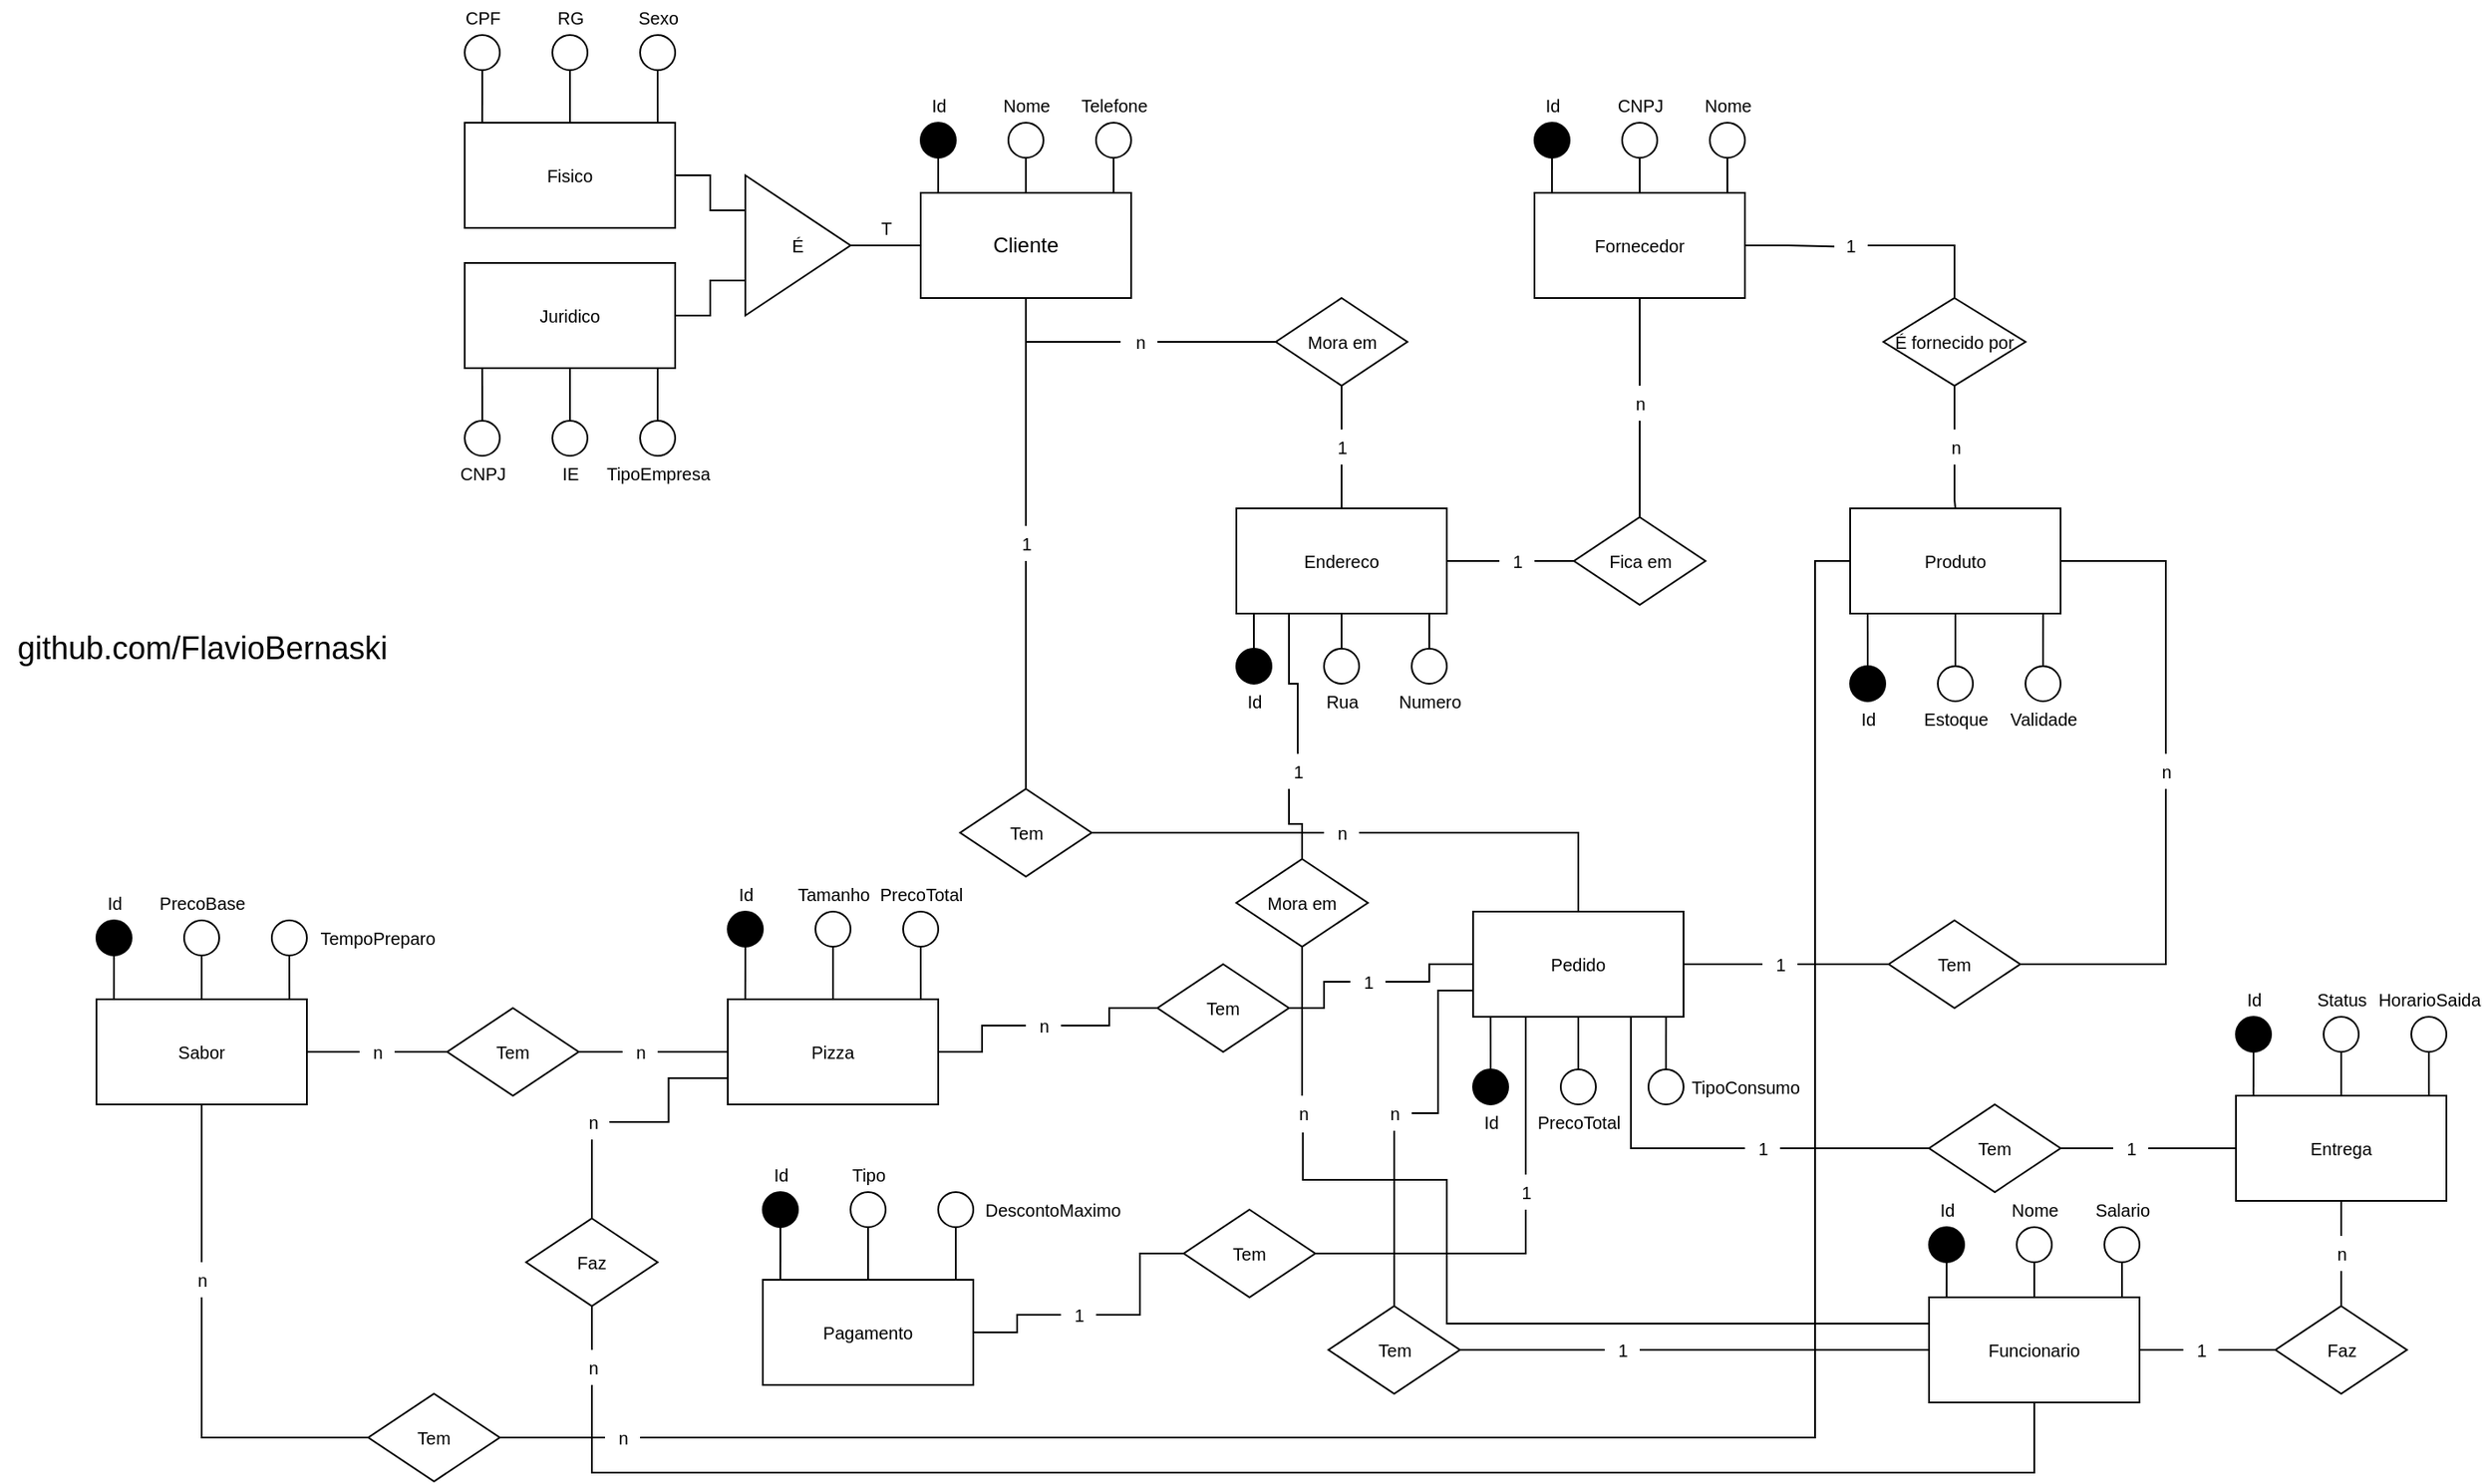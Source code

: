 <mxfile version="15.7.0" type="github">
  <diagram id="e7UpI3-_oJ12gAYYC6TY" name="Page-1">
    <mxGraphModel dx="1978" dy="694" grid="1" gridSize="10" guides="1" tooltips="1" connect="1" arrows="1" fold="1" page="1" pageScale="1" pageWidth="827" pageHeight="1169" math="0" shadow="0">
      <root>
        <mxCell id="0" />
        <mxCell id="1" parent="0" />
        <mxCell id="TMxhiazHu43cB9fUqsHN-90" style="edgeStyle=orthogonalEdgeStyle;rounded=0;orthogonalLoop=1;jettySize=auto;html=1;fontSize=10;endArrow=none;endFill=0;startArrow=none;" edge="1" parent="1" source="TMxhiazHu43cB9fUqsHN-49" target="TMxhiazHu43cB9fUqsHN-46">
          <mxGeometry relative="1" as="geometry" />
        </mxCell>
        <mxCell id="TMxhiazHu43cB9fUqsHN-160" style="edgeStyle=orthogonalEdgeStyle;rounded=0;orthogonalLoop=1;jettySize=auto;html=1;fontSize=10;endArrow=none;endFill=0;" edge="1" parent="1" source="TMxhiazHu43cB9fUqsHN-1">
          <mxGeometry relative="1" as="geometry">
            <mxPoint x="-56" y="515" as="targetPoint" />
            <Array as="points">
              <mxPoint x="-110" y="515" />
              <mxPoint x="-56" y="515" />
            </Array>
          </mxGeometry>
        </mxCell>
        <mxCell id="TMxhiazHu43cB9fUqsHN-161" style="edgeStyle=orthogonalEdgeStyle;rounded=0;orthogonalLoop=1;jettySize=auto;html=1;fontSize=10;endArrow=none;endFill=0;startArrow=none;" edge="1" parent="1" source="TMxhiazHu43cB9fUqsHN-163" target="TMxhiazHu43cB9fUqsHN-162">
          <mxGeometry relative="1" as="geometry">
            <mxPoint x="-110.0" y="760" as="targetPoint" />
          </mxGeometry>
        </mxCell>
        <mxCell id="TMxhiazHu43cB9fUqsHN-1" value="Cliente" style="rounded=0;whiteSpace=wrap;html=1;spacing=2;shadow=0;sketch=0;" vertex="1" parent="1">
          <mxGeometry x="-170" y="430" width="120" height="60" as="geometry" />
        </mxCell>
        <mxCell id="TMxhiazHu43cB9fUqsHN-56" style="edgeStyle=orthogonalEdgeStyle;rounded=0;orthogonalLoop=1;jettySize=auto;html=1;entryX=0.083;entryY=0;entryDx=0;entryDy=0;entryPerimeter=0;fontSize=10;endArrow=none;endFill=0;" edge="1" parent="1" source="TMxhiazHu43cB9fUqsHN-3" target="TMxhiazHu43cB9fUqsHN-1">
          <mxGeometry relative="1" as="geometry" />
        </mxCell>
        <mxCell id="TMxhiazHu43cB9fUqsHN-3" value="" style="ellipse;whiteSpace=wrap;html=1;aspect=fixed;fillColor=#000000;" vertex="1" parent="1">
          <mxGeometry x="-170" y="390" width="20" height="20" as="geometry" />
        </mxCell>
        <mxCell id="TMxhiazHu43cB9fUqsHN-6" value="Id" style="text;html=1;align=center;verticalAlign=middle;resizable=0;points=[];autosize=1;strokeColor=none;fillColor=none;fontSize=10;" vertex="1" parent="1">
          <mxGeometry x="-170" y="370" width="20" height="20" as="geometry" />
        </mxCell>
        <mxCell id="TMxhiazHu43cB9fUqsHN-25" style="edgeStyle=orthogonalEdgeStyle;rounded=0;orthogonalLoop=1;jettySize=auto;html=1;entryX=0.5;entryY=0;entryDx=0;entryDy=0;fontSize=10;endArrow=none;endFill=0;" edge="1" parent="1" source="TMxhiazHu43cB9fUqsHN-10" target="TMxhiazHu43cB9fUqsHN-1">
          <mxGeometry relative="1" as="geometry" />
        </mxCell>
        <mxCell id="TMxhiazHu43cB9fUqsHN-10" value="" style="ellipse;whiteSpace=wrap;html=1;aspect=fixed;" vertex="1" parent="1">
          <mxGeometry x="-120" y="390" width="20" height="20" as="geometry" />
        </mxCell>
        <mxCell id="TMxhiazHu43cB9fUqsHN-12" value="Nome" style="text;html=1;align=center;verticalAlign=middle;resizable=0;points=[];autosize=1;strokeColor=none;fillColor=none;fontSize=10;" vertex="1" parent="1">
          <mxGeometry x="-130" y="370" width="40" height="20" as="geometry" />
        </mxCell>
        <mxCell id="TMxhiazHu43cB9fUqsHN-26" style="edgeStyle=orthogonalEdgeStyle;rounded=0;orthogonalLoop=1;jettySize=auto;html=1;entryX=0.917;entryY=0;entryDx=0;entryDy=0;entryPerimeter=0;fontSize=10;endArrow=none;endFill=0;" edge="1" parent="1" source="TMxhiazHu43cB9fUqsHN-14" target="TMxhiazHu43cB9fUqsHN-1">
          <mxGeometry relative="1" as="geometry" />
        </mxCell>
        <mxCell id="TMxhiazHu43cB9fUqsHN-14" value="" style="ellipse;whiteSpace=wrap;html=1;aspect=fixed;" vertex="1" parent="1">
          <mxGeometry x="-70" y="390" width="20" height="20" as="geometry" />
        </mxCell>
        <mxCell id="TMxhiazHu43cB9fUqsHN-21" value="Telefone" style="text;html=1;align=center;verticalAlign=middle;resizable=0;points=[];autosize=1;strokeColor=none;fillColor=none;fontSize=10;" vertex="1" parent="1">
          <mxGeometry x="-85" y="370" width="50" height="20" as="geometry" />
        </mxCell>
        <mxCell id="TMxhiazHu43cB9fUqsHN-92" style="edgeStyle=orthogonalEdgeStyle;rounded=0;orthogonalLoop=1;jettySize=auto;html=1;fontSize=10;endArrow=none;endFill=0;startArrow=none;" edge="1" parent="1" source="TMxhiazHu43cB9fUqsHN-52" target="TMxhiazHu43cB9fUqsHN-46">
          <mxGeometry relative="1" as="geometry" />
        </mxCell>
        <mxCell id="TMxhiazHu43cB9fUqsHN-23" value="Endereco" style="rounded=0;whiteSpace=wrap;html=1;shadow=0;sketch=0;fontSize=10;" vertex="1" parent="1">
          <mxGeometry x="10" y="610" width="120" height="60" as="geometry" />
        </mxCell>
        <mxCell id="TMxhiazHu43cB9fUqsHN-43" style="edgeStyle=orthogonalEdgeStyle;rounded=0;orthogonalLoop=1;jettySize=auto;html=1;entryX=0.083;entryY=1;entryDx=0;entryDy=0;entryPerimeter=0;fontSize=10;endArrow=none;endFill=0;" edge="1" parent="1" source="TMxhiazHu43cB9fUqsHN-27" target="TMxhiazHu43cB9fUqsHN-23">
          <mxGeometry relative="1" as="geometry" />
        </mxCell>
        <mxCell id="TMxhiazHu43cB9fUqsHN-27" value="" style="ellipse;whiteSpace=wrap;html=1;aspect=fixed;fillColor=#000000;" vertex="1" parent="1">
          <mxGeometry x="10" y="690" width="20" height="20" as="geometry" />
        </mxCell>
        <mxCell id="TMxhiazHu43cB9fUqsHN-44" style="edgeStyle=orthogonalEdgeStyle;rounded=0;orthogonalLoop=1;jettySize=auto;html=1;entryX=0.5;entryY=1;entryDx=0;entryDy=0;fontSize=10;endArrow=none;endFill=0;" edge="1" parent="1" source="TMxhiazHu43cB9fUqsHN-28" target="TMxhiazHu43cB9fUqsHN-23">
          <mxGeometry relative="1" as="geometry" />
        </mxCell>
        <mxCell id="TMxhiazHu43cB9fUqsHN-28" value="" style="ellipse;whiteSpace=wrap;html=1;aspect=fixed;" vertex="1" parent="1">
          <mxGeometry x="60" y="690" width="20" height="20" as="geometry" />
        </mxCell>
        <mxCell id="TMxhiazHu43cB9fUqsHN-45" style="edgeStyle=orthogonalEdgeStyle;rounded=0;orthogonalLoop=1;jettySize=auto;html=1;entryX=0.917;entryY=1;entryDx=0;entryDy=0;entryPerimeter=0;fontSize=10;endArrow=none;endFill=0;" edge="1" parent="1" source="TMxhiazHu43cB9fUqsHN-29" target="TMxhiazHu43cB9fUqsHN-23">
          <mxGeometry relative="1" as="geometry" />
        </mxCell>
        <mxCell id="TMxhiazHu43cB9fUqsHN-29" value="" style="ellipse;whiteSpace=wrap;html=1;aspect=fixed;" vertex="1" parent="1">
          <mxGeometry x="110" y="690" width="20" height="20" as="geometry" />
        </mxCell>
        <mxCell id="TMxhiazHu43cB9fUqsHN-38" value="Id" style="text;html=1;align=center;verticalAlign=middle;resizable=0;points=[];autosize=1;strokeColor=none;fillColor=none;fontSize=10;" vertex="1" parent="1">
          <mxGeometry x="10" y="710" width="20" height="20" as="geometry" />
        </mxCell>
        <mxCell id="TMxhiazHu43cB9fUqsHN-39" value="Rua" style="text;html=1;align=center;verticalAlign=middle;resizable=0;points=[];autosize=1;strokeColor=none;fillColor=none;fontSize=10;" vertex="1" parent="1">
          <mxGeometry x="55" y="710" width="30" height="20" as="geometry" />
        </mxCell>
        <mxCell id="TMxhiazHu43cB9fUqsHN-40" value="Numero" style="text;html=1;align=center;verticalAlign=middle;resizable=0;points=[];autosize=1;strokeColor=none;fillColor=none;fontSize=10;" vertex="1" parent="1">
          <mxGeometry x="95" y="710" width="50" height="20" as="geometry" />
        </mxCell>
        <mxCell id="TMxhiazHu43cB9fUqsHN-46" value="Mora em" style="rhombus;whiteSpace=wrap;html=1;rounded=0;shadow=0;sketch=0;fontSize=10;" vertex="1" parent="1">
          <mxGeometry x="32.5" y="490" width="75" height="50" as="geometry" />
        </mxCell>
        <mxCell id="TMxhiazHu43cB9fUqsHN-70" style="edgeStyle=orthogonalEdgeStyle;rounded=0;orthogonalLoop=1;jettySize=auto;html=1;entryX=0;entryY=0.25;entryDx=0;entryDy=0;fontSize=10;endArrow=none;endFill=0;" edge="1" parent="1" source="TMxhiazHu43cB9fUqsHN-59" target="TMxhiazHu43cB9fUqsHN-61">
          <mxGeometry relative="1" as="geometry" />
        </mxCell>
        <mxCell id="TMxhiazHu43cB9fUqsHN-59" value="Fisico" style="whiteSpace=wrap;html=1;rounded=0;shadow=0;sketch=0;fontSize=10;fillColor=#FFFFFF;" vertex="1" parent="1">
          <mxGeometry x="-430" y="390" width="120" height="60" as="geometry" />
        </mxCell>
        <mxCell id="TMxhiazHu43cB9fUqsHN-63" style="edgeStyle=orthogonalEdgeStyle;rounded=0;orthogonalLoop=1;jettySize=auto;html=1;fontSize=10;endArrow=none;endFill=0;" edge="1" parent="1" source="TMxhiazHu43cB9fUqsHN-61" target="TMxhiazHu43cB9fUqsHN-1">
          <mxGeometry relative="1" as="geometry" />
        </mxCell>
        <mxCell id="TMxhiazHu43cB9fUqsHN-61" value="É" style="triangle;whiteSpace=wrap;html=1;rounded=0;shadow=0;sketch=0;fontSize=10;fillColor=#FFFFFF;" vertex="1" parent="1">
          <mxGeometry x="-270" y="420" width="60" height="80" as="geometry" />
        </mxCell>
        <mxCell id="TMxhiazHu43cB9fUqsHN-64" value="T" style="text;html=1;align=center;verticalAlign=middle;resizable=0;points=[];autosize=1;strokeColor=none;fillColor=none;fontSize=10;" vertex="1" parent="1">
          <mxGeometry x="-200" y="440" width="20" height="20" as="geometry" />
        </mxCell>
        <mxCell id="TMxhiazHu43cB9fUqsHN-68" style="edgeStyle=orthogonalEdgeStyle;rounded=0;orthogonalLoop=1;jettySize=auto;html=1;entryX=0;entryY=0.75;entryDx=0;entryDy=0;fontSize=10;endArrow=none;endFill=0;" edge="1" parent="1" source="TMxhiazHu43cB9fUqsHN-66" target="TMxhiazHu43cB9fUqsHN-61">
          <mxGeometry relative="1" as="geometry" />
        </mxCell>
        <mxCell id="TMxhiazHu43cB9fUqsHN-66" value="Juridico" style="rounded=0;whiteSpace=wrap;html=1;shadow=0;sketch=0;fontSize=10;fillColor=#FFFFFF;" vertex="1" parent="1">
          <mxGeometry x="-430" y="470" width="120" height="60" as="geometry" />
        </mxCell>
        <mxCell id="TMxhiazHu43cB9fUqsHN-73" style="edgeStyle=orthogonalEdgeStyle;rounded=0;orthogonalLoop=1;jettySize=auto;html=1;entryX=0.083;entryY=0;entryDx=0;entryDy=0;entryPerimeter=0;fontSize=10;endArrow=none;endFill=0;" edge="1" parent="1" source="TMxhiazHu43cB9fUqsHN-71" target="TMxhiazHu43cB9fUqsHN-59">
          <mxGeometry relative="1" as="geometry" />
        </mxCell>
        <mxCell id="TMxhiazHu43cB9fUqsHN-71" value="" style="ellipse;whiteSpace=wrap;html=1;aspect=fixed;" vertex="1" parent="1">
          <mxGeometry x="-430" y="340" width="20" height="20" as="geometry" />
        </mxCell>
        <mxCell id="TMxhiazHu43cB9fUqsHN-75" style="edgeStyle=orthogonalEdgeStyle;rounded=0;orthogonalLoop=1;jettySize=auto;html=1;entryX=0.917;entryY=0;entryDx=0;entryDy=0;entryPerimeter=0;fontSize=10;endArrow=none;endFill=0;" edge="1" parent="1" source="TMxhiazHu43cB9fUqsHN-74" target="TMxhiazHu43cB9fUqsHN-59">
          <mxGeometry relative="1" as="geometry" />
        </mxCell>
        <mxCell id="TMxhiazHu43cB9fUqsHN-74" value="" style="ellipse;whiteSpace=wrap;html=1;aspect=fixed;" vertex="1" parent="1">
          <mxGeometry x="-330" y="340" width="20" height="20" as="geometry" />
        </mxCell>
        <mxCell id="TMxhiazHu43cB9fUqsHN-76" value="CPF" style="text;html=1;align=center;verticalAlign=middle;resizable=0;points=[];autosize=1;strokeColor=none;fillColor=none;fontSize=10;" vertex="1" parent="1">
          <mxGeometry x="-440" y="320" width="40" height="20" as="geometry" />
        </mxCell>
        <mxCell id="TMxhiazHu43cB9fUqsHN-78" style="edgeStyle=orthogonalEdgeStyle;rounded=0;orthogonalLoop=1;jettySize=auto;html=1;fontSize=10;endArrow=none;endFill=0;" edge="1" parent="1" source="TMxhiazHu43cB9fUqsHN-77" target="TMxhiazHu43cB9fUqsHN-59">
          <mxGeometry relative="1" as="geometry" />
        </mxCell>
        <mxCell id="TMxhiazHu43cB9fUqsHN-77" value="" style="ellipse;whiteSpace=wrap;html=1;aspect=fixed;" vertex="1" parent="1">
          <mxGeometry x="-380" y="340" width="20" height="20" as="geometry" />
        </mxCell>
        <mxCell id="TMxhiazHu43cB9fUqsHN-79" value="RG" style="text;html=1;align=center;verticalAlign=middle;resizable=0;points=[];autosize=1;strokeColor=none;fillColor=none;fontSize=10;" vertex="1" parent="1">
          <mxGeometry x="-385" y="320" width="30" height="20" as="geometry" />
        </mxCell>
        <mxCell id="TMxhiazHu43cB9fUqsHN-80" value="Sexo" style="text;html=1;align=center;verticalAlign=middle;resizable=0;points=[];autosize=1;strokeColor=none;fillColor=none;fontSize=10;" vertex="1" parent="1">
          <mxGeometry x="-340" y="320" width="40" height="20" as="geometry" />
        </mxCell>
        <mxCell id="TMxhiazHu43cB9fUqsHN-82" style="edgeStyle=orthogonalEdgeStyle;rounded=0;orthogonalLoop=1;jettySize=auto;html=1;entryX=0.083;entryY=1;entryDx=0;entryDy=0;entryPerimeter=0;fontSize=10;endArrow=none;endFill=0;" edge="1" parent="1" source="TMxhiazHu43cB9fUqsHN-81" target="TMxhiazHu43cB9fUqsHN-66">
          <mxGeometry relative="1" as="geometry" />
        </mxCell>
        <mxCell id="TMxhiazHu43cB9fUqsHN-81" value="" style="ellipse;whiteSpace=wrap;html=1;aspect=fixed;" vertex="1" parent="1">
          <mxGeometry x="-430" y="560" width="20" height="20" as="geometry" />
        </mxCell>
        <mxCell id="TMxhiazHu43cB9fUqsHN-84" style="edgeStyle=orthogonalEdgeStyle;rounded=0;orthogonalLoop=1;jettySize=auto;html=1;entryX=0.917;entryY=1;entryDx=0;entryDy=0;entryPerimeter=0;fontSize=10;endArrow=none;endFill=0;" edge="1" parent="1" source="TMxhiazHu43cB9fUqsHN-83" target="TMxhiazHu43cB9fUqsHN-66">
          <mxGeometry relative="1" as="geometry" />
        </mxCell>
        <mxCell id="TMxhiazHu43cB9fUqsHN-83" value="" style="ellipse;whiteSpace=wrap;html=1;aspect=fixed;" vertex="1" parent="1">
          <mxGeometry x="-330" y="560" width="20" height="20" as="geometry" />
        </mxCell>
        <mxCell id="TMxhiazHu43cB9fUqsHN-86" style="edgeStyle=orthogonalEdgeStyle;rounded=0;orthogonalLoop=1;jettySize=auto;html=1;fontSize=10;endArrow=none;endFill=0;" edge="1" parent="1" source="TMxhiazHu43cB9fUqsHN-85" target="TMxhiazHu43cB9fUqsHN-66">
          <mxGeometry relative="1" as="geometry" />
        </mxCell>
        <mxCell id="TMxhiazHu43cB9fUqsHN-85" value="" style="ellipse;whiteSpace=wrap;html=1;aspect=fixed;" vertex="1" parent="1">
          <mxGeometry x="-380" y="560" width="20" height="20" as="geometry" />
        </mxCell>
        <mxCell id="TMxhiazHu43cB9fUqsHN-87" value="CNPJ" style="text;html=1;align=center;verticalAlign=middle;resizable=0;points=[];autosize=1;strokeColor=none;fillColor=none;fontSize=10;" vertex="1" parent="1">
          <mxGeometry x="-440" y="580" width="40" height="20" as="geometry" />
        </mxCell>
        <mxCell id="TMxhiazHu43cB9fUqsHN-88" value="IE" style="text;html=1;align=center;verticalAlign=middle;resizable=0;points=[];autosize=1;strokeColor=none;fillColor=none;fontSize=10;" vertex="1" parent="1">
          <mxGeometry x="-380" y="580" width="20" height="20" as="geometry" />
        </mxCell>
        <mxCell id="TMxhiazHu43cB9fUqsHN-89" value="TipoEmpresa" style="text;html=1;align=center;verticalAlign=middle;resizable=0;points=[];autosize=1;strokeColor=none;fillColor=none;fontSize=10;" vertex="1" parent="1">
          <mxGeometry x="-355" y="580" width="70" height="20" as="geometry" />
        </mxCell>
        <mxCell id="TMxhiazHu43cB9fUqsHN-49" value="n" style="text;html=1;align=center;verticalAlign=middle;resizable=0;points=[];autosize=1;strokeColor=none;fillColor=none;fontSize=10;" vertex="1" parent="1">
          <mxGeometry x="-55" y="505" width="20" height="20" as="geometry" />
        </mxCell>
        <mxCell id="TMxhiazHu43cB9fUqsHN-52" value="1" style="text;html=1;align=center;verticalAlign=middle;resizable=0;points=[];autosize=1;strokeColor=none;fillColor=none;fontSize=10;" vertex="1" parent="1">
          <mxGeometry x="60" y="565" width="20" height="20" as="geometry" />
        </mxCell>
        <mxCell id="TMxhiazHu43cB9fUqsHN-93" value="" style="edgeStyle=orthogonalEdgeStyle;rounded=0;orthogonalLoop=1;jettySize=auto;html=1;fontSize=10;endArrow=none;endFill=0;" edge="1" parent="1" source="TMxhiazHu43cB9fUqsHN-23" target="TMxhiazHu43cB9fUqsHN-52">
          <mxGeometry relative="1" as="geometry">
            <mxPoint x="10.0" y="640" as="sourcePoint" />
            <mxPoint x="-70.0" y="640" as="targetPoint" />
          </mxGeometry>
        </mxCell>
        <mxCell id="TMxhiazHu43cB9fUqsHN-132" style="edgeStyle=orthogonalEdgeStyle;rounded=0;orthogonalLoop=1;jettySize=auto;html=1;fontSize=10;endArrow=none;endFill=0;entryX=0.5;entryY=0;entryDx=0;entryDy=0;startArrow=none;" edge="1" parent="1" source="TMxhiazHu43cB9fUqsHN-134" target="TMxhiazHu43cB9fUqsHN-129">
          <mxGeometry relative="1" as="geometry">
            <mxPoint x="410" y="460" as="targetPoint" />
          </mxGeometry>
        </mxCell>
        <mxCell id="TMxhiazHu43cB9fUqsHN-94" value="Fornecedor" style="whiteSpace=wrap;html=1;rounded=0;shadow=0;sketch=0;fontSize=10;fillColor=#FFFFFF;" vertex="1" parent="1">
          <mxGeometry x="180" y="430" width="120" height="60" as="geometry" />
        </mxCell>
        <mxCell id="TMxhiazHu43cB9fUqsHN-96" style="edgeStyle=orthogonalEdgeStyle;rounded=0;orthogonalLoop=1;jettySize=auto;html=1;entryX=0.083;entryY=0;entryDx=0;entryDy=0;entryPerimeter=0;fontSize=10;endArrow=none;endFill=0;exitX=0.5;exitY=1;exitDx=0;exitDy=0;" edge="1" parent="1" source="TMxhiazHu43cB9fUqsHN-106" target="TMxhiazHu43cB9fUqsHN-94">
          <mxGeometry relative="1" as="geometry">
            <mxPoint x="190" y="410" as="sourcePoint" />
          </mxGeometry>
        </mxCell>
        <mxCell id="TMxhiazHu43cB9fUqsHN-101" style="edgeStyle=orthogonalEdgeStyle;rounded=0;orthogonalLoop=1;jettySize=auto;html=1;entryX=0.333;entryY=0;entryDx=0;entryDy=0;entryPerimeter=0;fontSize=10;endArrow=none;endFill=0;" edge="1" parent="1" source="TMxhiazHu43cB9fUqsHN-97" target="TMxhiazHu43cB9fUqsHN-94">
          <mxGeometry relative="1" as="geometry" />
        </mxCell>
        <mxCell id="TMxhiazHu43cB9fUqsHN-97" value="" style="ellipse;whiteSpace=wrap;html=1;aspect=fixed;" vertex="1" parent="1">
          <mxGeometry x="230" y="390" width="20" height="20" as="geometry" />
        </mxCell>
        <mxCell id="TMxhiazHu43cB9fUqsHN-103" style="edgeStyle=orthogonalEdgeStyle;rounded=0;orthogonalLoop=1;jettySize=auto;html=1;entryX=0.917;entryY=0;entryDx=0;entryDy=0;entryPerimeter=0;fontSize=10;endArrow=none;endFill=0;" edge="1" parent="1" source="TMxhiazHu43cB9fUqsHN-102" target="TMxhiazHu43cB9fUqsHN-94">
          <mxGeometry relative="1" as="geometry" />
        </mxCell>
        <mxCell id="TMxhiazHu43cB9fUqsHN-102" value="" style="ellipse;whiteSpace=wrap;html=1;aspect=fixed;" vertex="1" parent="1">
          <mxGeometry x="280" y="390" width="20" height="20" as="geometry" />
        </mxCell>
        <mxCell id="TMxhiazHu43cB9fUqsHN-106" value="" style="ellipse;whiteSpace=wrap;html=1;aspect=fixed;fillColor=#000000;" vertex="1" parent="1">
          <mxGeometry x="180" y="390" width="20" height="20" as="geometry" />
        </mxCell>
        <mxCell id="TMxhiazHu43cB9fUqsHN-107" value="Id" style="text;html=1;align=center;verticalAlign=middle;resizable=0;points=[];autosize=1;strokeColor=none;fillColor=none;fontSize=10;" vertex="1" parent="1">
          <mxGeometry x="180" y="370" width="20" height="20" as="geometry" />
        </mxCell>
        <mxCell id="TMxhiazHu43cB9fUqsHN-108" value="CNPJ" style="text;html=1;align=center;verticalAlign=middle;resizable=0;points=[];autosize=1;strokeColor=none;fillColor=none;fontSize=10;" vertex="1" parent="1">
          <mxGeometry x="220" y="370" width="40" height="20" as="geometry" />
        </mxCell>
        <mxCell id="TMxhiazHu43cB9fUqsHN-109" value="Nome" style="text;html=1;align=center;verticalAlign=middle;resizable=0;points=[];autosize=1;strokeColor=none;fillColor=none;fontSize=10;" vertex="1" parent="1">
          <mxGeometry x="270" y="370" width="40" height="20" as="geometry" />
        </mxCell>
        <mxCell id="TMxhiazHu43cB9fUqsHN-111" style="edgeStyle=orthogonalEdgeStyle;rounded=0;orthogonalLoop=1;jettySize=auto;html=1;fontSize=10;endArrow=none;endFill=0;startArrow=none;" edge="1" parent="1" source="TMxhiazHu43cB9fUqsHN-115" target="TMxhiazHu43cB9fUqsHN-23">
          <mxGeometry relative="1" as="geometry" />
        </mxCell>
        <mxCell id="TMxhiazHu43cB9fUqsHN-112" style="edgeStyle=orthogonalEdgeStyle;rounded=0;orthogonalLoop=1;jettySize=auto;html=1;fontSize=10;endArrow=none;endFill=0;startArrow=none;" edge="1" parent="1" source="TMxhiazHu43cB9fUqsHN-113" target="TMxhiazHu43cB9fUqsHN-94">
          <mxGeometry relative="1" as="geometry" />
        </mxCell>
        <mxCell id="TMxhiazHu43cB9fUqsHN-110" value="Fica em" style="rhombus;whiteSpace=wrap;html=1;rounded=0;shadow=0;sketch=0;fontSize=10;" vertex="1" parent="1">
          <mxGeometry x="202.5" y="615" width="75" height="50" as="geometry" />
        </mxCell>
        <mxCell id="TMxhiazHu43cB9fUqsHN-113" value="n" style="text;html=1;align=center;verticalAlign=middle;resizable=0;points=[];autosize=1;strokeColor=none;fillColor=none;fontSize=10;" vertex="1" parent="1">
          <mxGeometry x="230" y="540" width="20" height="20" as="geometry" />
        </mxCell>
        <mxCell id="TMxhiazHu43cB9fUqsHN-114" value="" style="edgeStyle=orthogonalEdgeStyle;rounded=0;orthogonalLoop=1;jettySize=auto;html=1;fontSize=10;endArrow=none;endFill=0;" edge="1" parent="1" source="TMxhiazHu43cB9fUqsHN-110" target="TMxhiazHu43cB9fUqsHN-113">
          <mxGeometry relative="1" as="geometry">
            <mxPoint x="240" y="615.0" as="sourcePoint" />
            <mxPoint x="240" y="490" as="targetPoint" />
          </mxGeometry>
        </mxCell>
        <mxCell id="TMxhiazHu43cB9fUqsHN-115" value="1" style="text;html=1;align=center;verticalAlign=middle;resizable=0;points=[];autosize=1;strokeColor=none;fillColor=none;fontSize=10;" vertex="1" parent="1">
          <mxGeometry x="160" y="630" width="20" height="20" as="geometry" />
        </mxCell>
        <mxCell id="TMxhiazHu43cB9fUqsHN-116" value="" style="edgeStyle=orthogonalEdgeStyle;rounded=0;orthogonalLoop=1;jettySize=auto;html=1;fontSize=10;endArrow=none;endFill=0;" edge="1" parent="1" source="TMxhiazHu43cB9fUqsHN-110" target="TMxhiazHu43cB9fUqsHN-115">
          <mxGeometry relative="1" as="geometry">
            <mxPoint x="202.5" y="640" as="sourcePoint" />
            <mxPoint x="130" y="640" as="targetPoint" />
          </mxGeometry>
        </mxCell>
        <mxCell id="TMxhiazHu43cB9fUqsHN-150" style="edgeStyle=orthogonalEdgeStyle;rounded=0;orthogonalLoop=1;jettySize=auto;html=1;fontSize=10;endArrow=none;endFill=0;" edge="1" parent="1" source="TMxhiazHu43cB9fUqsHN-117" target="TMxhiazHu43cB9fUqsHN-147">
          <mxGeometry relative="1" as="geometry" />
        </mxCell>
        <mxCell id="TMxhiazHu43cB9fUqsHN-217" style="edgeStyle=orthogonalEdgeStyle;rounded=0;orthogonalLoop=1;jettySize=auto;html=1;fontSize=10;endArrow=none;endFill=0;" edge="1" parent="1" source="TMxhiazHu43cB9fUqsHN-117" target="TMxhiazHu43cB9fUqsHN-219">
          <mxGeometry relative="1" as="geometry">
            <mxPoint x="-360" y="1140" as="targetPoint" />
            <Array as="points">
              <mxPoint x="340" y="640" />
              <mxPoint x="340" y="1140" />
            </Array>
          </mxGeometry>
        </mxCell>
        <mxCell id="TMxhiazHu43cB9fUqsHN-117" value="Produto" style="whiteSpace=wrap;html=1;rounded=0;shadow=0;sketch=0;fontSize=10;fillColor=#FFFFFF;" vertex="1" parent="1">
          <mxGeometry x="360" y="610" width="120" height="60" as="geometry" />
        </mxCell>
        <mxCell id="TMxhiazHu43cB9fUqsHN-121" style="edgeStyle=orthogonalEdgeStyle;rounded=0;orthogonalLoop=1;jettySize=auto;html=1;entryX=0.083;entryY=1;entryDx=0;entryDy=0;entryPerimeter=0;fontSize=10;endArrow=none;endFill=0;" edge="1" parent="1" source="TMxhiazHu43cB9fUqsHN-118" target="TMxhiazHu43cB9fUqsHN-117">
          <mxGeometry relative="1" as="geometry" />
        </mxCell>
        <mxCell id="TMxhiazHu43cB9fUqsHN-118" value="" style="ellipse;whiteSpace=wrap;html=1;aspect=fixed;fillColor=#000000;" vertex="1" parent="1">
          <mxGeometry x="360" y="700" width="20" height="20" as="geometry" />
        </mxCell>
        <mxCell id="TMxhiazHu43cB9fUqsHN-122" style="edgeStyle=orthogonalEdgeStyle;rounded=0;orthogonalLoop=1;jettySize=auto;html=1;entryX=0.5;entryY=1;entryDx=0;entryDy=0;fontSize=10;endArrow=none;endFill=0;" edge="1" parent="1" source="TMxhiazHu43cB9fUqsHN-119" target="TMxhiazHu43cB9fUqsHN-117">
          <mxGeometry relative="1" as="geometry" />
        </mxCell>
        <mxCell id="TMxhiazHu43cB9fUqsHN-119" value="" style="ellipse;whiteSpace=wrap;html=1;aspect=fixed;" vertex="1" parent="1">
          <mxGeometry x="410" y="700" width="20" height="20" as="geometry" />
        </mxCell>
        <mxCell id="TMxhiazHu43cB9fUqsHN-124" style="edgeStyle=orthogonalEdgeStyle;rounded=0;orthogonalLoop=1;jettySize=auto;html=1;entryX=0.917;entryY=1;entryDx=0;entryDy=0;entryPerimeter=0;fontSize=10;endArrow=none;endFill=0;" edge="1" parent="1" source="TMxhiazHu43cB9fUqsHN-123" target="TMxhiazHu43cB9fUqsHN-117">
          <mxGeometry relative="1" as="geometry" />
        </mxCell>
        <mxCell id="TMxhiazHu43cB9fUqsHN-123" value="" style="ellipse;whiteSpace=wrap;html=1;aspect=fixed;" vertex="1" parent="1">
          <mxGeometry x="460" y="700" width="20" height="20" as="geometry" />
        </mxCell>
        <mxCell id="TMxhiazHu43cB9fUqsHN-125" value="Id" style="text;html=1;align=center;verticalAlign=middle;resizable=0;points=[];autosize=1;strokeColor=none;fillColor=none;fontSize=10;" vertex="1" parent="1">
          <mxGeometry x="360" y="720" width="20" height="20" as="geometry" />
        </mxCell>
        <mxCell id="TMxhiazHu43cB9fUqsHN-126" value="Estoque" style="text;html=1;align=center;verticalAlign=middle;resizable=0;points=[];autosize=1;strokeColor=none;fillColor=none;fontSize=10;" vertex="1" parent="1">
          <mxGeometry x="395" y="720" width="50" height="20" as="geometry" />
        </mxCell>
        <mxCell id="TMxhiazHu43cB9fUqsHN-127" value="Validade" style="text;html=1;align=center;verticalAlign=middle;resizable=0;points=[];autosize=1;strokeColor=none;fillColor=none;fontSize=10;" vertex="1" parent="1">
          <mxGeometry x="445" y="720" width="50" height="20" as="geometry" />
        </mxCell>
        <mxCell id="TMxhiazHu43cB9fUqsHN-133" style="edgeStyle=orthogonalEdgeStyle;rounded=0;orthogonalLoop=1;jettySize=auto;html=1;fontSize=10;endArrow=none;endFill=0;startArrow=none;" edge="1" parent="1" source="TMxhiazHu43cB9fUqsHN-136" target="TMxhiazHu43cB9fUqsHN-117">
          <mxGeometry relative="1" as="geometry" />
        </mxCell>
        <mxCell id="TMxhiazHu43cB9fUqsHN-129" value="É fornecido por" style="rhombus;whiteSpace=wrap;html=1;rounded=0;shadow=0;sketch=0;fontSize=10;" vertex="1" parent="1">
          <mxGeometry x="379" y="490" width="81" height="50" as="geometry" />
        </mxCell>
        <mxCell id="TMxhiazHu43cB9fUqsHN-134" value="1" style="text;html=1;align=center;verticalAlign=middle;resizable=0;points=[];autosize=1;strokeColor=none;fillColor=none;fontSize=10;" vertex="1" parent="1">
          <mxGeometry x="350" y="450" width="20" height="20" as="geometry" />
        </mxCell>
        <mxCell id="TMxhiazHu43cB9fUqsHN-135" value="" style="edgeStyle=orthogonalEdgeStyle;rounded=0;orthogonalLoop=1;jettySize=auto;html=1;fontSize=10;endArrow=none;endFill=0;entryX=0.05;entryY=0.53;entryDx=0;entryDy=0;entryPerimeter=0;" edge="1" parent="1" source="TMxhiazHu43cB9fUqsHN-94" target="TMxhiazHu43cB9fUqsHN-134">
          <mxGeometry relative="1" as="geometry">
            <mxPoint x="419.5" y="500" as="targetPoint" />
            <mxPoint x="300" y="460" as="sourcePoint" />
          </mxGeometry>
        </mxCell>
        <mxCell id="TMxhiazHu43cB9fUqsHN-136" value="n" style="text;html=1;align=center;verticalAlign=middle;resizable=0;points=[];autosize=1;strokeColor=none;fillColor=none;fontSize=10;" vertex="1" parent="1">
          <mxGeometry x="409.5" y="565" width="20" height="20" as="geometry" />
        </mxCell>
        <mxCell id="TMxhiazHu43cB9fUqsHN-137" value="" style="edgeStyle=orthogonalEdgeStyle;rounded=0;orthogonalLoop=1;jettySize=auto;html=1;fontSize=10;endArrow=none;endFill=0;" edge="1" parent="1" source="TMxhiazHu43cB9fUqsHN-129" target="TMxhiazHu43cB9fUqsHN-136">
          <mxGeometry relative="1" as="geometry">
            <mxPoint x="419.52" y="549.988" as="sourcePoint" />
            <mxPoint x="420" y="610" as="targetPoint" />
          </mxGeometry>
        </mxCell>
        <mxCell id="TMxhiazHu43cB9fUqsHN-195" style="edgeStyle=orthogonalEdgeStyle;rounded=0;orthogonalLoop=1;jettySize=auto;html=1;fontSize=10;endArrow=none;endFill=0;" edge="1" parent="1" source="TMxhiazHu43cB9fUqsHN-138" target="TMxhiazHu43cB9fUqsHN-193">
          <mxGeometry relative="1" as="geometry" />
        </mxCell>
        <mxCell id="TMxhiazHu43cB9fUqsHN-138" value="Pedido" style="whiteSpace=wrap;html=1;rounded=0;shadow=0;sketch=0;fontSize=10;fillColor=#FFFFFF;" vertex="1" parent="1">
          <mxGeometry x="145" y="840" width="120" height="60" as="geometry" />
        </mxCell>
        <mxCell id="TMxhiazHu43cB9fUqsHN-144" style="edgeStyle=orthogonalEdgeStyle;rounded=0;orthogonalLoop=1;jettySize=auto;html=1;fontSize=10;endArrow=none;endFill=0;startArrow=none;" edge="1" parent="1" source="TMxhiazHu43cB9fUqsHN-145" target="TMxhiazHu43cB9fUqsHN-138">
          <mxGeometry relative="1" as="geometry" />
        </mxCell>
        <mxCell id="TMxhiazHu43cB9fUqsHN-149" style="edgeStyle=orthogonalEdgeStyle;rounded=0;orthogonalLoop=1;jettySize=auto;html=1;fontSize=10;endArrow=none;endFill=0;" edge="1" parent="1" source="TMxhiazHu43cB9fUqsHN-141" target="TMxhiazHu43cB9fUqsHN-147">
          <mxGeometry relative="1" as="geometry" />
        </mxCell>
        <mxCell id="TMxhiazHu43cB9fUqsHN-141" value="Tem" style="rhombus;whiteSpace=wrap;html=1;rounded=0;shadow=0;sketch=0;fontSize=10;" vertex="1" parent="1">
          <mxGeometry x="382" y="845" width="75" height="50" as="geometry" />
        </mxCell>
        <mxCell id="TMxhiazHu43cB9fUqsHN-145" value="1" style="text;html=1;align=center;verticalAlign=middle;resizable=0;points=[];autosize=1;strokeColor=none;fillColor=none;fontSize=10;" vertex="1" parent="1">
          <mxGeometry x="310" y="860" width="20" height="20" as="geometry" />
        </mxCell>
        <mxCell id="TMxhiazHu43cB9fUqsHN-146" value="" style="edgeStyle=orthogonalEdgeStyle;rounded=0;orthogonalLoop=1;jettySize=auto;html=1;fontSize=10;endArrow=none;endFill=0;" edge="1" parent="1" source="TMxhiazHu43cB9fUqsHN-141" target="TMxhiazHu43cB9fUqsHN-145">
          <mxGeometry relative="1" as="geometry">
            <mxPoint x="382" y="870" as="sourcePoint" />
            <mxPoint x="265" y="870" as="targetPoint" />
          </mxGeometry>
        </mxCell>
        <mxCell id="TMxhiazHu43cB9fUqsHN-147" value="n" style="text;html=1;align=center;verticalAlign=middle;resizable=0;points=[];autosize=1;strokeColor=none;fillColor=none;fontSize=10;" vertex="1" parent="1">
          <mxGeometry x="530" y="750" width="20" height="20" as="geometry" />
        </mxCell>
        <mxCell id="TMxhiazHu43cB9fUqsHN-156" style="edgeStyle=orthogonalEdgeStyle;rounded=0;orthogonalLoop=1;jettySize=auto;html=1;entryX=0.083;entryY=1;entryDx=0;entryDy=0;entryPerimeter=0;fontSize=10;endArrow=none;endFill=0;" edge="1" parent="1" source="TMxhiazHu43cB9fUqsHN-151" target="TMxhiazHu43cB9fUqsHN-138">
          <mxGeometry relative="1" as="geometry" />
        </mxCell>
        <mxCell id="TMxhiazHu43cB9fUqsHN-151" value="" style="ellipse;whiteSpace=wrap;html=1;aspect=fixed;fillColor=#000000;" vertex="1" parent="1">
          <mxGeometry x="145" y="930" width="20" height="20" as="geometry" />
        </mxCell>
        <mxCell id="TMxhiazHu43cB9fUqsHN-155" style="edgeStyle=orthogonalEdgeStyle;rounded=0;orthogonalLoop=1;jettySize=auto;html=1;entryX=0.5;entryY=1;entryDx=0;entryDy=0;fontSize=10;endArrow=none;endFill=0;" edge="1" parent="1" source="TMxhiazHu43cB9fUqsHN-152" target="TMxhiazHu43cB9fUqsHN-138">
          <mxGeometry relative="1" as="geometry" />
        </mxCell>
        <mxCell id="TMxhiazHu43cB9fUqsHN-152" value="" style="ellipse;whiteSpace=wrap;html=1;aspect=fixed;" vertex="1" parent="1">
          <mxGeometry x="195" y="930" width="20" height="20" as="geometry" />
        </mxCell>
        <mxCell id="TMxhiazHu43cB9fUqsHN-154" style="edgeStyle=orthogonalEdgeStyle;rounded=0;orthogonalLoop=1;jettySize=auto;html=1;entryX=0.917;entryY=1;entryDx=0;entryDy=0;entryPerimeter=0;fontSize=10;endArrow=none;endFill=0;" edge="1" parent="1" source="TMxhiazHu43cB9fUqsHN-153" target="TMxhiazHu43cB9fUqsHN-138">
          <mxGeometry relative="1" as="geometry" />
        </mxCell>
        <mxCell id="TMxhiazHu43cB9fUqsHN-153" value="" style="ellipse;whiteSpace=wrap;html=1;aspect=fixed;" vertex="1" parent="1">
          <mxGeometry x="245" y="930" width="20" height="20" as="geometry" />
        </mxCell>
        <mxCell id="TMxhiazHu43cB9fUqsHN-157" value="Id" style="text;html=1;align=center;verticalAlign=middle;resizable=0;points=[];autosize=1;strokeColor=none;fillColor=none;fontSize=10;" vertex="1" parent="1">
          <mxGeometry x="145" y="950" width="20" height="20" as="geometry" />
        </mxCell>
        <mxCell id="TMxhiazHu43cB9fUqsHN-158" value="PrecoTotal" style="text;html=1;align=center;verticalAlign=middle;resizable=0;points=[];autosize=1;strokeColor=none;fillColor=none;fontSize=10;" vertex="1" parent="1">
          <mxGeometry x="175" y="950" width="60" height="20" as="geometry" />
        </mxCell>
        <mxCell id="TMxhiazHu43cB9fUqsHN-159" value="TipoConsumo" style="text;html=1;align=center;verticalAlign=middle;resizable=0;points=[];autosize=1;strokeColor=none;fillColor=none;fontSize=10;" vertex="1" parent="1">
          <mxGeometry x="260" y="930" width="80" height="20" as="geometry" />
        </mxCell>
        <mxCell id="TMxhiazHu43cB9fUqsHN-165" style="edgeStyle=orthogonalEdgeStyle;rounded=0;orthogonalLoop=1;jettySize=auto;html=1;fontSize=10;endArrow=none;endFill=0;startArrow=none;" edge="1" parent="1" source="TMxhiazHu43cB9fUqsHN-166" target="TMxhiazHu43cB9fUqsHN-138">
          <mxGeometry relative="1" as="geometry" />
        </mxCell>
        <mxCell id="TMxhiazHu43cB9fUqsHN-162" value="Tem" style="rhombus;whiteSpace=wrap;html=1;rounded=0;shadow=0;sketch=0;fontSize=10;" vertex="1" parent="1">
          <mxGeometry x="-147.5" y="770" width="75" height="50" as="geometry" />
        </mxCell>
        <mxCell id="TMxhiazHu43cB9fUqsHN-163" value="1" style="text;html=1;align=center;verticalAlign=middle;resizable=0;points=[];autosize=1;strokeColor=none;fillColor=none;fontSize=10;" vertex="1" parent="1">
          <mxGeometry x="-120" y="620" width="20" height="20" as="geometry" />
        </mxCell>
        <mxCell id="TMxhiazHu43cB9fUqsHN-164" value="" style="edgeStyle=orthogonalEdgeStyle;rounded=0;orthogonalLoop=1;jettySize=auto;html=1;fontSize=10;endArrow=none;endFill=0;" edge="1" parent="1" source="TMxhiazHu43cB9fUqsHN-1" target="TMxhiazHu43cB9fUqsHN-163">
          <mxGeometry relative="1" as="geometry">
            <mxPoint x="-110.0" y="770" as="targetPoint" />
            <mxPoint x="-110.0" y="490" as="sourcePoint" />
          </mxGeometry>
        </mxCell>
        <mxCell id="TMxhiazHu43cB9fUqsHN-166" value="n" style="text;html=1;align=center;verticalAlign=middle;resizable=0;points=[];autosize=1;strokeColor=none;fillColor=none;fontSize=10;" vertex="1" parent="1">
          <mxGeometry x="60" y="785" width="20" height="20" as="geometry" />
        </mxCell>
        <mxCell id="TMxhiazHu43cB9fUqsHN-167" value="" style="edgeStyle=orthogonalEdgeStyle;rounded=0;orthogonalLoop=1;jettySize=auto;html=1;fontSize=10;endArrow=none;endFill=0;" edge="1" parent="1" source="TMxhiazHu43cB9fUqsHN-162" target="TMxhiazHu43cB9fUqsHN-166">
          <mxGeometry relative="1" as="geometry">
            <mxPoint x="-72.552" y="795.034" as="sourcePoint" />
            <mxPoint x="205.0" y="840.0" as="targetPoint" />
          </mxGeometry>
        </mxCell>
        <mxCell id="TMxhiazHu43cB9fUqsHN-190" style="edgeStyle=orthogonalEdgeStyle;rounded=0;orthogonalLoop=1;jettySize=auto;html=1;fontSize=10;endArrow=none;endFill=0;startArrow=none;" edge="1" parent="1" source="TMxhiazHu43cB9fUqsHN-191" target="TMxhiazHu43cB9fUqsHN-189">
          <mxGeometry relative="1" as="geometry" />
        </mxCell>
        <mxCell id="TMxhiazHu43cB9fUqsHN-210" style="edgeStyle=orthogonalEdgeStyle;rounded=0;orthogonalLoop=1;jettySize=auto;html=1;fontSize=10;endArrow=none;endFill=0;" edge="1" parent="1" source="TMxhiazHu43cB9fUqsHN-169" target="TMxhiazHu43cB9fUqsHN-208">
          <mxGeometry relative="1" as="geometry" />
        </mxCell>
        <mxCell id="TMxhiazHu43cB9fUqsHN-169" value="Pizza" style="whiteSpace=wrap;html=1;rounded=0;shadow=0;sketch=0;fontSize=10;fillColor=#FFFFFF;" vertex="1" parent="1">
          <mxGeometry x="-280" y="890" width="120" height="60" as="geometry" />
        </mxCell>
        <mxCell id="TMxhiazHu43cB9fUqsHN-177" style="edgeStyle=orthogonalEdgeStyle;rounded=0;orthogonalLoop=1;jettySize=auto;html=1;entryX=0.083;entryY=0;entryDx=0;entryDy=0;entryPerimeter=0;fontSize=10;endArrow=none;endFill=0;" edge="1" parent="1" source="TMxhiazHu43cB9fUqsHN-170" target="TMxhiazHu43cB9fUqsHN-169">
          <mxGeometry relative="1" as="geometry" />
        </mxCell>
        <mxCell id="TMxhiazHu43cB9fUqsHN-170" value="" style="ellipse;whiteSpace=wrap;html=1;aspect=fixed;fillColor=#000000;" vertex="1" parent="1">
          <mxGeometry x="-280" y="840" width="20" height="20" as="geometry" />
        </mxCell>
        <mxCell id="TMxhiazHu43cB9fUqsHN-178" style="edgeStyle=orthogonalEdgeStyle;rounded=0;orthogonalLoop=1;jettySize=auto;html=1;entryX=0.5;entryY=0;entryDx=0;entryDy=0;fontSize=10;endArrow=none;endFill=0;" edge="1" parent="1" source="TMxhiazHu43cB9fUqsHN-171" target="TMxhiazHu43cB9fUqsHN-169">
          <mxGeometry relative="1" as="geometry" />
        </mxCell>
        <mxCell id="TMxhiazHu43cB9fUqsHN-171" value="" style="ellipse;whiteSpace=wrap;html=1;aspect=fixed;" vertex="1" parent="1">
          <mxGeometry x="-230" y="840" width="20" height="20" as="geometry" />
        </mxCell>
        <mxCell id="TMxhiazHu43cB9fUqsHN-179" style="edgeStyle=orthogonalEdgeStyle;rounded=0;orthogonalLoop=1;jettySize=auto;html=1;entryX=0.917;entryY=0;entryDx=0;entryDy=0;entryPerimeter=0;fontSize=10;endArrow=none;endFill=0;" edge="1" parent="1" source="TMxhiazHu43cB9fUqsHN-172" target="TMxhiazHu43cB9fUqsHN-169">
          <mxGeometry relative="1" as="geometry" />
        </mxCell>
        <mxCell id="TMxhiazHu43cB9fUqsHN-172" value="" style="ellipse;whiteSpace=wrap;html=1;aspect=fixed;" vertex="1" parent="1">
          <mxGeometry x="-180" y="840" width="20" height="20" as="geometry" />
        </mxCell>
        <mxCell id="TMxhiazHu43cB9fUqsHN-204" style="edgeStyle=orthogonalEdgeStyle;rounded=0;orthogonalLoop=1;jettySize=auto;html=1;fontSize=10;endArrow=none;endFill=0;" edge="1" parent="1" source="TMxhiazHu43cB9fUqsHN-173" target="TMxhiazHu43cB9fUqsHN-202">
          <mxGeometry relative="1" as="geometry" />
        </mxCell>
        <mxCell id="TMxhiazHu43cB9fUqsHN-173" value="Pagamento" style="whiteSpace=wrap;html=1;rounded=0;shadow=0;sketch=0;fontSize=10;fillColor=#FFFFFF;" vertex="1" parent="1">
          <mxGeometry x="-260" y="1050" width="120" height="60" as="geometry" />
        </mxCell>
        <mxCell id="TMxhiazHu43cB9fUqsHN-182" style="edgeStyle=orthogonalEdgeStyle;rounded=0;orthogonalLoop=1;jettySize=auto;html=1;entryX=0.083;entryY=0;entryDx=0;entryDy=0;entryPerimeter=0;fontSize=10;endArrow=none;endFill=0;" edge="1" parent="1" source="TMxhiazHu43cB9fUqsHN-174" target="TMxhiazHu43cB9fUqsHN-173">
          <mxGeometry relative="1" as="geometry" />
        </mxCell>
        <mxCell id="TMxhiazHu43cB9fUqsHN-174" value="" style="ellipse;whiteSpace=wrap;html=1;aspect=fixed;fillColor=#000000;" vertex="1" parent="1">
          <mxGeometry x="-260" y="1000" width="20" height="20" as="geometry" />
        </mxCell>
        <mxCell id="TMxhiazHu43cB9fUqsHN-181" style="edgeStyle=orthogonalEdgeStyle;rounded=0;orthogonalLoop=1;jettySize=auto;html=1;entryX=0.5;entryY=0;entryDx=0;entryDy=0;fontSize=10;endArrow=none;endFill=0;" edge="1" parent="1" source="TMxhiazHu43cB9fUqsHN-175" target="TMxhiazHu43cB9fUqsHN-173">
          <mxGeometry relative="1" as="geometry" />
        </mxCell>
        <mxCell id="TMxhiazHu43cB9fUqsHN-175" value="" style="ellipse;whiteSpace=wrap;html=1;aspect=fixed;" vertex="1" parent="1">
          <mxGeometry x="-210" y="1000" width="20" height="20" as="geometry" />
        </mxCell>
        <mxCell id="TMxhiazHu43cB9fUqsHN-180" style="edgeStyle=orthogonalEdgeStyle;rounded=0;orthogonalLoop=1;jettySize=auto;html=1;entryX=0.917;entryY=0;entryDx=0;entryDy=0;entryPerimeter=0;fontSize=10;endArrow=none;endFill=0;" edge="1" parent="1" source="TMxhiazHu43cB9fUqsHN-176" target="TMxhiazHu43cB9fUqsHN-173">
          <mxGeometry relative="1" as="geometry" />
        </mxCell>
        <mxCell id="TMxhiazHu43cB9fUqsHN-176" value="" style="ellipse;whiteSpace=wrap;html=1;aspect=fixed;" vertex="1" parent="1">
          <mxGeometry x="-160" y="1000" width="20" height="20" as="geometry" />
        </mxCell>
        <mxCell id="TMxhiazHu43cB9fUqsHN-183" value="Id" style="text;html=1;align=center;verticalAlign=middle;resizable=0;points=[];autosize=1;strokeColor=none;fillColor=none;fontSize=10;" vertex="1" parent="1">
          <mxGeometry x="-260" y="980" width="20" height="20" as="geometry" />
        </mxCell>
        <mxCell id="TMxhiazHu43cB9fUqsHN-184" value="Tipo" style="text;html=1;align=center;verticalAlign=middle;resizable=0;points=[];autosize=1;strokeColor=none;fillColor=none;fontSize=10;" vertex="1" parent="1">
          <mxGeometry x="-215" y="980" width="30" height="20" as="geometry" />
        </mxCell>
        <mxCell id="TMxhiazHu43cB9fUqsHN-185" value="DescontoMaximo" style="text;html=1;align=center;verticalAlign=middle;resizable=0;points=[];autosize=1;strokeColor=none;fillColor=none;fontSize=10;" vertex="1" parent="1">
          <mxGeometry x="-140" y="1000" width="90" height="20" as="geometry" />
        </mxCell>
        <mxCell id="TMxhiazHu43cB9fUqsHN-186" value="Id" style="text;html=1;align=center;verticalAlign=middle;resizable=0;points=[];autosize=1;strokeColor=none;fillColor=none;fontSize=10;" vertex="1" parent="1">
          <mxGeometry x="-280" y="820" width="20" height="20" as="geometry" />
        </mxCell>
        <mxCell id="TMxhiazHu43cB9fUqsHN-187" value="Tamanho" style="text;html=1;align=center;verticalAlign=middle;resizable=0;points=[];autosize=1;strokeColor=none;fillColor=none;fontSize=10;" vertex="1" parent="1">
          <mxGeometry x="-250" y="820" width="60" height="20" as="geometry" />
        </mxCell>
        <mxCell id="TMxhiazHu43cB9fUqsHN-188" value="PrecoTotal" style="text;html=1;align=center;verticalAlign=middle;resizable=0;points=[];autosize=1;strokeColor=none;fillColor=none;fontSize=10;" vertex="1" parent="1">
          <mxGeometry x="-200" y="820" width="60" height="20" as="geometry" />
        </mxCell>
        <mxCell id="TMxhiazHu43cB9fUqsHN-196" style="edgeStyle=orthogonalEdgeStyle;rounded=0;orthogonalLoop=1;jettySize=auto;html=1;fontSize=10;endArrow=none;endFill=0;" edge="1" parent="1" source="TMxhiazHu43cB9fUqsHN-189" target="TMxhiazHu43cB9fUqsHN-193">
          <mxGeometry relative="1" as="geometry" />
        </mxCell>
        <mxCell id="TMxhiazHu43cB9fUqsHN-189" value="Tem" style="rhombus;whiteSpace=wrap;html=1;rounded=0;shadow=0;sketch=0;fontSize=10;" vertex="1" parent="1">
          <mxGeometry x="-35" y="870" width="75" height="50" as="geometry" />
        </mxCell>
        <mxCell id="TMxhiazHu43cB9fUqsHN-191" value="n" style="text;html=1;align=center;verticalAlign=middle;resizable=0;points=[];autosize=1;strokeColor=none;fillColor=none;fontSize=10;" vertex="1" parent="1">
          <mxGeometry x="-110" y="895" width="20" height="20" as="geometry" />
        </mxCell>
        <mxCell id="TMxhiazHu43cB9fUqsHN-192" value="" style="edgeStyle=orthogonalEdgeStyle;rounded=0;orthogonalLoop=1;jettySize=auto;html=1;fontSize=10;endArrow=none;endFill=0;" edge="1" parent="1" source="TMxhiazHu43cB9fUqsHN-169" target="TMxhiazHu43cB9fUqsHN-191">
          <mxGeometry relative="1" as="geometry">
            <mxPoint x="-160.0" y="920.0" as="sourcePoint" />
            <mxPoint x="-34.948" y="894.966" as="targetPoint" />
          </mxGeometry>
        </mxCell>
        <mxCell id="TMxhiazHu43cB9fUqsHN-193" value="1" style="text;html=1;align=center;verticalAlign=middle;resizable=0;points=[];autosize=1;strokeColor=none;fillColor=none;fontSize=10;" vertex="1" parent="1">
          <mxGeometry x="75" y="870" width="20" height="20" as="geometry" />
        </mxCell>
        <mxCell id="TMxhiazHu43cB9fUqsHN-199" style="edgeStyle=orthogonalEdgeStyle;rounded=0;orthogonalLoop=1;jettySize=auto;html=1;entryX=0.25;entryY=1;entryDx=0;entryDy=0;fontSize=10;endArrow=none;endFill=0;startArrow=none;" edge="1" parent="1" source="TMxhiazHu43cB9fUqsHN-200" target="TMxhiazHu43cB9fUqsHN-138">
          <mxGeometry relative="1" as="geometry" />
        </mxCell>
        <mxCell id="TMxhiazHu43cB9fUqsHN-203" style="edgeStyle=orthogonalEdgeStyle;rounded=0;orthogonalLoop=1;jettySize=auto;html=1;fontSize=10;endArrow=none;endFill=0;" edge="1" parent="1" source="TMxhiazHu43cB9fUqsHN-198" target="TMxhiazHu43cB9fUqsHN-202">
          <mxGeometry relative="1" as="geometry" />
        </mxCell>
        <mxCell id="TMxhiazHu43cB9fUqsHN-198" value="Tem" style="rhombus;whiteSpace=wrap;html=1;rounded=0;shadow=0;sketch=0;fontSize=10;" vertex="1" parent="1">
          <mxGeometry x="-20" y="1010" width="75" height="50" as="geometry" />
        </mxCell>
        <mxCell id="TMxhiazHu43cB9fUqsHN-200" value="1" style="text;html=1;align=center;verticalAlign=middle;resizable=0;points=[];autosize=1;strokeColor=none;fillColor=none;fontSize=10;" vertex="1" parent="1">
          <mxGeometry x="165" y="990" width="20" height="20" as="geometry" />
        </mxCell>
        <mxCell id="TMxhiazHu43cB9fUqsHN-201" value="" style="edgeStyle=orthogonalEdgeStyle;rounded=0;orthogonalLoop=1;jettySize=auto;html=1;fontSize=10;endArrow=none;endFill=0;entryX=0.478;entryY=1.033;entryDx=0;entryDy=0;entryPerimeter=0;" edge="1" parent="1" source="TMxhiazHu43cB9fUqsHN-198" target="TMxhiazHu43cB9fUqsHN-200">
          <mxGeometry relative="1" as="geometry">
            <mxPoint x="54.948" y="1034.966" as="sourcePoint" />
            <mxPoint x="175" y="1010" as="targetPoint" />
            <Array as="points">
              <mxPoint x="175" y="1035" />
              <mxPoint x="175" y="1010" />
              <mxPoint x="175" y="1010" />
            </Array>
          </mxGeometry>
        </mxCell>
        <mxCell id="TMxhiazHu43cB9fUqsHN-202" value="1" style="text;html=1;align=center;verticalAlign=middle;resizable=0;points=[];autosize=1;strokeColor=none;fillColor=none;fontSize=10;" vertex="1" parent="1">
          <mxGeometry x="-90" y="1060" width="20" height="20" as="geometry" />
        </mxCell>
        <mxCell id="TMxhiazHu43cB9fUqsHN-213" style="edgeStyle=orthogonalEdgeStyle;rounded=0;orthogonalLoop=1;jettySize=auto;html=1;fontSize=10;endArrow=none;endFill=0;" edge="1" parent="1" source="TMxhiazHu43cB9fUqsHN-205" target="TMxhiazHu43cB9fUqsHN-211">
          <mxGeometry relative="1" as="geometry" />
        </mxCell>
        <mxCell id="TMxhiazHu43cB9fUqsHN-224" style="edgeStyle=orthogonalEdgeStyle;rounded=0;orthogonalLoop=1;jettySize=auto;html=1;fontSize=10;endArrow=none;endFill=0;" edge="1" parent="1" source="TMxhiazHu43cB9fUqsHN-205" target="TMxhiazHu43cB9fUqsHN-222">
          <mxGeometry relative="1" as="geometry" />
        </mxCell>
        <mxCell id="TMxhiazHu43cB9fUqsHN-205" value="Sabor" style="whiteSpace=wrap;html=1;rounded=0;shadow=0;sketch=0;fontSize=10;fillColor=#FFFFFF;" vertex="1" parent="1">
          <mxGeometry x="-640" y="890" width="120" height="60" as="geometry" />
        </mxCell>
        <mxCell id="TMxhiazHu43cB9fUqsHN-209" style="edgeStyle=orthogonalEdgeStyle;rounded=0;orthogonalLoop=1;jettySize=auto;html=1;fontSize=10;endArrow=none;endFill=0;" edge="1" parent="1" source="TMxhiazHu43cB9fUqsHN-206" target="TMxhiazHu43cB9fUqsHN-208">
          <mxGeometry relative="1" as="geometry" />
        </mxCell>
        <mxCell id="TMxhiazHu43cB9fUqsHN-212" style="edgeStyle=orthogonalEdgeStyle;rounded=0;orthogonalLoop=1;jettySize=auto;html=1;fontSize=10;endArrow=none;endFill=0;" edge="1" parent="1" source="TMxhiazHu43cB9fUqsHN-206" target="TMxhiazHu43cB9fUqsHN-211">
          <mxGeometry relative="1" as="geometry" />
        </mxCell>
        <mxCell id="TMxhiazHu43cB9fUqsHN-206" value="Tem" style="rhombus;whiteSpace=wrap;html=1;rounded=0;shadow=0;sketch=0;fontSize=10;" vertex="1" parent="1">
          <mxGeometry x="-440" y="895" width="75" height="50" as="geometry" />
        </mxCell>
        <mxCell id="TMxhiazHu43cB9fUqsHN-208" value="n" style="text;html=1;align=center;verticalAlign=middle;resizable=0;points=[];autosize=1;strokeColor=none;fillColor=none;fontSize=10;" vertex="1" parent="1">
          <mxGeometry x="-340" y="910" width="20" height="20" as="geometry" />
        </mxCell>
        <mxCell id="TMxhiazHu43cB9fUqsHN-211" value="n" style="text;html=1;align=center;verticalAlign=middle;resizable=0;points=[];autosize=1;strokeColor=none;fillColor=none;fontSize=10;" vertex="1" parent="1">
          <mxGeometry x="-490" y="910" width="20" height="20" as="geometry" />
        </mxCell>
        <mxCell id="TMxhiazHu43cB9fUqsHN-225" style="edgeStyle=orthogonalEdgeStyle;rounded=0;orthogonalLoop=1;jettySize=auto;html=1;entryX=0.083;entryY=0;entryDx=0;entryDy=0;entryPerimeter=0;fontSize=10;endArrow=none;endFill=0;" edge="1" parent="1" source="TMxhiazHu43cB9fUqsHN-214" target="TMxhiazHu43cB9fUqsHN-205">
          <mxGeometry relative="1" as="geometry" />
        </mxCell>
        <mxCell id="TMxhiazHu43cB9fUqsHN-214" value="" style="ellipse;whiteSpace=wrap;html=1;aspect=fixed;fillColor=#000000;" vertex="1" parent="1">
          <mxGeometry x="-640" y="845" width="20" height="20" as="geometry" />
        </mxCell>
        <mxCell id="TMxhiazHu43cB9fUqsHN-226" style="edgeStyle=orthogonalEdgeStyle;rounded=0;orthogonalLoop=1;jettySize=auto;html=1;entryX=0.5;entryY=0;entryDx=0;entryDy=0;fontSize=10;endArrow=none;endFill=0;" edge="1" parent="1" source="TMxhiazHu43cB9fUqsHN-215" target="TMxhiazHu43cB9fUqsHN-205">
          <mxGeometry relative="1" as="geometry" />
        </mxCell>
        <mxCell id="TMxhiazHu43cB9fUqsHN-215" value="" style="ellipse;whiteSpace=wrap;html=1;aspect=fixed;" vertex="1" parent="1">
          <mxGeometry x="-590" y="845" width="20" height="20" as="geometry" />
        </mxCell>
        <mxCell id="TMxhiazHu43cB9fUqsHN-227" style="edgeStyle=orthogonalEdgeStyle;rounded=0;orthogonalLoop=1;jettySize=auto;html=1;entryX=0.917;entryY=0;entryDx=0;entryDy=0;entryPerimeter=0;fontSize=10;endArrow=none;endFill=0;" edge="1" parent="1" source="TMxhiazHu43cB9fUqsHN-216" target="TMxhiazHu43cB9fUqsHN-205">
          <mxGeometry relative="1" as="geometry" />
        </mxCell>
        <mxCell id="TMxhiazHu43cB9fUqsHN-216" value="" style="ellipse;whiteSpace=wrap;html=1;aspect=fixed;" vertex="1" parent="1">
          <mxGeometry x="-540" y="845" width="20" height="20" as="geometry" />
        </mxCell>
        <mxCell id="TMxhiazHu43cB9fUqsHN-223" style="edgeStyle=orthogonalEdgeStyle;rounded=0;orthogonalLoop=1;jettySize=auto;html=1;fontSize=10;endArrow=none;endFill=0;" edge="1" parent="1" source="TMxhiazHu43cB9fUqsHN-218" target="TMxhiazHu43cB9fUqsHN-222">
          <mxGeometry relative="1" as="geometry" />
        </mxCell>
        <mxCell id="TMxhiazHu43cB9fUqsHN-218" value="Tem" style="rhombus;whiteSpace=wrap;html=1;rounded=0;shadow=0;sketch=0;fontSize=10;" vertex="1" parent="1">
          <mxGeometry x="-485" y="1115" width="75" height="50" as="geometry" />
        </mxCell>
        <mxCell id="TMxhiazHu43cB9fUqsHN-221" style="edgeStyle=orthogonalEdgeStyle;rounded=0;orthogonalLoop=1;jettySize=auto;html=1;fontSize=10;endArrow=none;endFill=0;" edge="1" parent="1" source="TMxhiazHu43cB9fUqsHN-219" target="TMxhiazHu43cB9fUqsHN-218">
          <mxGeometry relative="1" as="geometry" />
        </mxCell>
        <mxCell id="TMxhiazHu43cB9fUqsHN-219" value="n" style="text;html=1;align=center;verticalAlign=middle;resizable=0;points=[];autosize=1;strokeColor=none;fillColor=none;fontSize=10;" vertex="1" parent="1">
          <mxGeometry x="-350" y="1130" width="20" height="20" as="geometry" />
        </mxCell>
        <mxCell id="TMxhiazHu43cB9fUqsHN-222" value="n" style="text;html=1;align=center;verticalAlign=middle;resizable=0;points=[];autosize=1;strokeColor=none;fillColor=none;fontSize=10;" vertex="1" parent="1">
          <mxGeometry x="-590" y="1040" width="20" height="20" as="geometry" />
        </mxCell>
        <mxCell id="TMxhiazHu43cB9fUqsHN-228" value="Id" style="text;html=1;align=center;verticalAlign=middle;resizable=0;points=[];autosize=1;strokeColor=none;fillColor=none;fontSize=10;" vertex="1" parent="1">
          <mxGeometry x="-640" y="825" width="20" height="20" as="geometry" />
        </mxCell>
        <mxCell id="TMxhiazHu43cB9fUqsHN-229" value="PrecoBase" style="text;html=1;align=center;verticalAlign=middle;resizable=0;points=[];autosize=1;strokeColor=none;fillColor=none;fontSize=10;" vertex="1" parent="1">
          <mxGeometry x="-610" y="825" width="60" height="20" as="geometry" />
        </mxCell>
        <mxCell id="TMxhiazHu43cB9fUqsHN-230" value="TempoPreparo" style="text;html=1;align=center;verticalAlign=middle;resizable=0;points=[];autosize=1;strokeColor=none;fillColor=none;fontSize=10;" vertex="1" parent="1">
          <mxGeometry x="-520" y="845" width="80" height="20" as="geometry" />
        </mxCell>
        <mxCell id="TMxhiazHu43cB9fUqsHN-240" style="edgeStyle=orthogonalEdgeStyle;rounded=0;orthogonalLoop=1;jettySize=auto;html=1;fontSize=10;endArrow=none;endFill=0;" edge="1" parent="1" source="TMxhiazHu43cB9fUqsHN-231" target="TMxhiazHu43cB9fUqsHN-238">
          <mxGeometry relative="1" as="geometry" />
        </mxCell>
        <mxCell id="TMxhiazHu43cB9fUqsHN-231" value="Entrega" style="whiteSpace=wrap;html=1;rounded=0;shadow=0;sketch=0;fontSize=10;fillColor=#FFFFFF;" vertex="1" parent="1">
          <mxGeometry x="580" y="945" width="120" height="60" as="geometry" />
        </mxCell>
        <mxCell id="TMxhiazHu43cB9fUqsHN-236" style="edgeStyle=orthogonalEdgeStyle;rounded=0;orthogonalLoop=1;jettySize=auto;html=1;fontSize=10;endArrow=none;endFill=0;" edge="1" parent="1" source="TMxhiazHu43cB9fUqsHN-232" target="TMxhiazHu43cB9fUqsHN-235">
          <mxGeometry relative="1" as="geometry" />
        </mxCell>
        <mxCell id="TMxhiazHu43cB9fUqsHN-239" style="edgeStyle=orthogonalEdgeStyle;rounded=0;orthogonalLoop=1;jettySize=auto;html=1;fontSize=10;endArrow=none;endFill=0;" edge="1" parent="1" source="TMxhiazHu43cB9fUqsHN-232" target="TMxhiazHu43cB9fUqsHN-238">
          <mxGeometry relative="1" as="geometry" />
        </mxCell>
        <mxCell id="TMxhiazHu43cB9fUqsHN-232" value="Tem" style="rhombus;whiteSpace=wrap;html=1;rounded=0;shadow=0;sketch=0;fontSize=10;" vertex="1" parent="1">
          <mxGeometry x="405" y="950" width="75" height="50" as="geometry" />
        </mxCell>
        <mxCell id="TMxhiazHu43cB9fUqsHN-237" style="edgeStyle=orthogonalEdgeStyle;rounded=0;orthogonalLoop=1;jettySize=auto;html=1;entryX=0.75;entryY=1;entryDx=0;entryDy=0;fontSize=10;endArrow=none;endFill=0;" edge="1" parent="1" source="TMxhiazHu43cB9fUqsHN-235" target="TMxhiazHu43cB9fUqsHN-138">
          <mxGeometry relative="1" as="geometry" />
        </mxCell>
        <mxCell id="TMxhiazHu43cB9fUqsHN-235" value="1" style="text;html=1;align=center;verticalAlign=middle;resizable=0;points=[];autosize=1;strokeColor=none;fillColor=none;fontSize=10;" vertex="1" parent="1">
          <mxGeometry x="300" y="965" width="20" height="20" as="geometry" />
        </mxCell>
        <mxCell id="TMxhiazHu43cB9fUqsHN-238" value="1" style="text;html=1;align=center;verticalAlign=middle;resizable=0;points=[];autosize=1;strokeColor=none;fillColor=none;fontSize=10;" vertex="1" parent="1">
          <mxGeometry x="510" y="965" width="20" height="20" as="geometry" />
        </mxCell>
        <mxCell id="TMxhiazHu43cB9fUqsHN-244" style="edgeStyle=orthogonalEdgeStyle;rounded=0;orthogonalLoop=1;jettySize=auto;html=1;entryX=0.083;entryY=0.006;entryDx=0;entryDy=0;entryPerimeter=0;fontSize=10;endArrow=none;endFill=0;" edge="1" parent="1" source="TMxhiazHu43cB9fUqsHN-241" target="TMxhiazHu43cB9fUqsHN-231">
          <mxGeometry relative="1" as="geometry" />
        </mxCell>
        <mxCell id="TMxhiazHu43cB9fUqsHN-241" value="" style="ellipse;whiteSpace=wrap;html=1;aspect=fixed;fillColor=#000000;" vertex="1" parent="1">
          <mxGeometry x="580" y="900" width="20" height="20" as="geometry" />
        </mxCell>
        <mxCell id="TMxhiazHu43cB9fUqsHN-245" style="edgeStyle=orthogonalEdgeStyle;rounded=0;orthogonalLoop=1;jettySize=auto;html=1;entryX=0.5;entryY=0;entryDx=0;entryDy=0;fontSize=10;endArrow=none;endFill=0;" edge="1" parent="1" source="TMxhiazHu43cB9fUqsHN-242" target="TMxhiazHu43cB9fUqsHN-231">
          <mxGeometry relative="1" as="geometry" />
        </mxCell>
        <mxCell id="TMxhiazHu43cB9fUqsHN-242" value="" style="ellipse;whiteSpace=wrap;html=1;aspect=fixed;" vertex="1" parent="1">
          <mxGeometry x="630" y="900" width="20" height="20" as="geometry" />
        </mxCell>
        <mxCell id="TMxhiazHu43cB9fUqsHN-247" style="edgeStyle=orthogonalEdgeStyle;rounded=0;orthogonalLoop=1;jettySize=auto;html=1;entryX=0.917;entryY=0.009;entryDx=0;entryDy=0;entryPerimeter=0;fontSize=10;endArrow=none;endFill=0;" edge="1" parent="1" source="TMxhiazHu43cB9fUqsHN-243" target="TMxhiazHu43cB9fUqsHN-231">
          <mxGeometry relative="1" as="geometry" />
        </mxCell>
        <mxCell id="TMxhiazHu43cB9fUqsHN-243" value="" style="ellipse;whiteSpace=wrap;html=1;aspect=fixed;" vertex="1" parent="1">
          <mxGeometry x="680" y="900" width="20" height="20" as="geometry" />
        </mxCell>
        <mxCell id="TMxhiazHu43cB9fUqsHN-248" value="Id" style="text;html=1;align=center;verticalAlign=middle;resizable=0;points=[];autosize=1;strokeColor=none;fillColor=none;fontSize=10;" vertex="1" parent="1">
          <mxGeometry x="580" y="880" width="20" height="20" as="geometry" />
        </mxCell>
        <mxCell id="TMxhiazHu43cB9fUqsHN-249" value="Status" style="text;html=1;align=center;verticalAlign=middle;resizable=0;points=[];autosize=1;strokeColor=none;fillColor=none;fontSize=10;" vertex="1" parent="1">
          <mxGeometry x="620" y="880" width="40" height="20" as="geometry" />
        </mxCell>
        <mxCell id="TMxhiazHu43cB9fUqsHN-250" value="HorarioSaida" style="text;html=1;align=center;verticalAlign=middle;resizable=0;points=[];autosize=1;strokeColor=none;fillColor=none;fontSize=10;" vertex="1" parent="1">
          <mxGeometry x="655" y="880" width="70" height="20" as="geometry" />
        </mxCell>
        <mxCell id="TMxhiazHu43cB9fUqsHN-266" style="edgeStyle=orthogonalEdgeStyle;rounded=0;orthogonalLoop=1;jettySize=auto;html=1;fontSize=10;endArrow=none;endFill=0;" edge="1" parent="1" source="TMxhiazHu43cB9fUqsHN-251" target="TMxhiazHu43cB9fUqsHN-265">
          <mxGeometry relative="1" as="geometry" />
        </mxCell>
        <mxCell id="TMxhiazHu43cB9fUqsHN-273" style="edgeStyle=orthogonalEdgeStyle;rounded=0;orthogonalLoop=1;jettySize=auto;html=1;fontSize=10;endArrow=none;endFill=0;" edge="1" parent="1" source="TMxhiazHu43cB9fUqsHN-251" target="TMxhiazHu43cB9fUqsHN-268">
          <mxGeometry relative="1" as="geometry" />
        </mxCell>
        <mxCell id="TMxhiazHu43cB9fUqsHN-284" style="edgeStyle=orthogonalEdgeStyle;rounded=0;orthogonalLoop=1;jettySize=auto;html=1;exitX=0;exitY=0.25;exitDx=0;exitDy=0;fontSize=10;endArrow=none;endFill=0;entryX=0.52;entryY=1.05;entryDx=0;entryDy=0;entryPerimeter=0;" edge="1" parent="1" source="TMxhiazHu43cB9fUqsHN-251" target="TMxhiazHu43cB9fUqsHN-287">
          <mxGeometry relative="1" as="geometry">
            <mxPoint x="50" y="993" as="targetPoint" />
            <Array as="points">
              <mxPoint x="130" y="1075" />
              <mxPoint x="130" y="993" />
              <mxPoint x="48" y="993" />
            </Array>
          </mxGeometry>
        </mxCell>
        <mxCell id="TMxhiazHu43cB9fUqsHN-251" value="Funcionario" style="whiteSpace=wrap;html=1;rounded=0;shadow=0;sketch=0;fontSize=10;fillColor=#FFFFFF;" vertex="1" parent="1">
          <mxGeometry x="405" y="1060" width="120" height="60" as="geometry" />
        </mxCell>
        <mxCell id="TMxhiazHu43cB9fUqsHN-270" style="edgeStyle=orthogonalEdgeStyle;rounded=0;orthogonalLoop=1;jettySize=auto;html=1;fontSize=10;endArrow=none;endFill=0;" edge="1" parent="1" source="TMxhiazHu43cB9fUqsHN-252" target="TMxhiazHu43cB9fUqsHN-269">
          <mxGeometry relative="1" as="geometry" />
        </mxCell>
        <mxCell id="TMxhiazHu43cB9fUqsHN-252" value="Faz" style="rhombus;whiteSpace=wrap;html=1;rounded=0;shadow=0;sketch=0;fontSize=10;" vertex="1" parent="1">
          <mxGeometry x="602.5" y="1065" width="75" height="50" as="geometry" />
        </mxCell>
        <mxCell id="TMxhiazHu43cB9fUqsHN-263" style="edgeStyle=orthogonalEdgeStyle;rounded=0;orthogonalLoop=1;jettySize=auto;html=1;fontSize=10;endArrow=none;endFill=0;" edge="1" parent="1" source="TMxhiazHu43cB9fUqsHN-253" target="TMxhiazHu43cB9fUqsHN-262">
          <mxGeometry relative="1" as="geometry" />
        </mxCell>
        <mxCell id="TMxhiazHu43cB9fUqsHN-253" value="Tem" style="rhombus;whiteSpace=wrap;html=1;rounded=0;shadow=0;sketch=0;fontSize=10;" vertex="1" parent="1">
          <mxGeometry x="62.5" y="1065" width="75" height="50" as="geometry" />
        </mxCell>
        <mxCell id="TMxhiazHu43cB9fUqsHN-256" style="edgeStyle=orthogonalEdgeStyle;rounded=0;orthogonalLoop=1;jettySize=auto;html=1;fontSize=10;endArrow=none;endFill=0;" edge="1" parent="1" source="TMxhiazHu43cB9fUqsHN-254" target="TMxhiazHu43cB9fUqsHN-255">
          <mxGeometry relative="1" as="geometry" />
        </mxCell>
        <mxCell id="TMxhiazHu43cB9fUqsHN-259" style="edgeStyle=orthogonalEdgeStyle;rounded=0;orthogonalLoop=1;jettySize=auto;html=1;fontSize=10;endArrow=none;endFill=0;" edge="1" parent="1" source="TMxhiazHu43cB9fUqsHN-254" target="TMxhiazHu43cB9fUqsHN-260">
          <mxGeometry relative="1" as="geometry">
            <mxPoint x="-357" y="980" as="targetPoint" />
          </mxGeometry>
        </mxCell>
        <mxCell id="TMxhiazHu43cB9fUqsHN-254" value="Faz" style="rhombus;whiteSpace=wrap;html=1;rounded=0;shadow=0;sketch=0;fontSize=10;" vertex="1" parent="1">
          <mxGeometry x="-395" y="1015" width="75" height="50" as="geometry" />
        </mxCell>
        <mxCell id="TMxhiazHu43cB9fUqsHN-258" style="edgeStyle=orthogonalEdgeStyle;rounded=0;orthogonalLoop=1;jettySize=auto;html=1;fontSize=10;endArrow=none;endFill=0;entryX=0.5;entryY=1;entryDx=0;entryDy=0;" edge="1" parent="1" source="TMxhiazHu43cB9fUqsHN-255" target="TMxhiazHu43cB9fUqsHN-251">
          <mxGeometry relative="1" as="geometry">
            <mxPoint x="-300" y="1160" as="targetPoint" />
            <Array as="points">
              <mxPoint x="-357" y="1160" />
              <mxPoint x="465" y="1160" />
            </Array>
          </mxGeometry>
        </mxCell>
        <mxCell id="TMxhiazHu43cB9fUqsHN-255" value="n" style="text;html=1;align=center;verticalAlign=middle;resizable=0;points=[];autosize=1;strokeColor=none;fillColor=none;fontSize=10;" vertex="1" parent="1">
          <mxGeometry x="-367.5" y="1090" width="20" height="20" as="geometry" />
        </mxCell>
        <mxCell id="TMxhiazHu43cB9fUqsHN-261" style="edgeStyle=orthogonalEdgeStyle;rounded=0;orthogonalLoop=1;jettySize=auto;html=1;entryX=0;entryY=0.75;entryDx=0;entryDy=0;fontSize=10;endArrow=none;endFill=0;" edge="1" parent="1" source="TMxhiazHu43cB9fUqsHN-260" target="TMxhiazHu43cB9fUqsHN-169">
          <mxGeometry relative="1" as="geometry" />
        </mxCell>
        <mxCell id="TMxhiazHu43cB9fUqsHN-260" value="n" style="text;html=1;align=center;verticalAlign=middle;resizable=0;points=[];autosize=1;strokeColor=none;fillColor=none;fontSize=10;" vertex="1" parent="1">
          <mxGeometry x="-367.5" y="950" width="20" height="20" as="geometry" />
        </mxCell>
        <mxCell id="TMxhiazHu43cB9fUqsHN-264" style="edgeStyle=orthogonalEdgeStyle;rounded=0;orthogonalLoop=1;jettySize=auto;html=1;entryX=0;entryY=0.75;entryDx=0;entryDy=0;fontSize=10;endArrow=none;endFill=0;" edge="1" parent="1" source="TMxhiazHu43cB9fUqsHN-262" target="TMxhiazHu43cB9fUqsHN-138">
          <mxGeometry relative="1" as="geometry">
            <Array as="points">
              <mxPoint x="125" y="955" />
              <mxPoint x="125" y="885" />
            </Array>
          </mxGeometry>
        </mxCell>
        <mxCell id="TMxhiazHu43cB9fUqsHN-262" value="n" style="text;html=1;align=center;verticalAlign=middle;resizable=0;points=[];autosize=1;strokeColor=none;fillColor=none;fontSize=10;" vertex="1" parent="1">
          <mxGeometry x="90" y="945" width="20" height="20" as="geometry" />
        </mxCell>
        <mxCell id="TMxhiazHu43cB9fUqsHN-267" style="edgeStyle=orthogonalEdgeStyle;rounded=0;orthogonalLoop=1;jettySize=auto;html=1;fontSize=10;endArrow=none;endFill=0;" edge="1" parent="1" source="TMxhiazHu43cB9fUqsHN-265" target="TMxhiazHu43cB9fUqsHN-253">
          <mxGeometry relative="1" as="geometry" />
        </mxCell>
        <mxCell id="TMxhiazHu43cB9fUqsHN-265" value="1" style="text;html=1;align=center;verticalAlign=middle;resizable=0;points=[];autosize=1;strokeColor=none;fillColor=none;fontSize=10;" vertex="1" parent="1">
          <mxGeometry x="220" y="1080" width="20" height="20" as="geometry" />
        </mxCell>
        <mxCell id="TMxhiazHu43cB9fUqsHN-274" style="edgeStyle=orthogonalEdgeStyle;rounded=0;orthogonalLoop=1;jettySize=auto;html=1;fontSize=10;endArrow=none;endFill=0;" edge="1" parent="1" source="TMxhiazHu43cB9fUqsHN-268" target="TMxhiazHu43cB9fUqsHN-252">
          <mxGeometry relative="1" as="geometry" />
        </mxCell>
        <mxCell id="TMxhiazHu43cB9fUqsHN-268" value="1" style="text;html=1;align=center;verticalAlign=middle;resizable=0;points=[];autosize=1;strokeColor=none;fillColor=none;fontSize=10;" vertex="1" parent="1">
          <mxGeometry x="550" y="1080" width="20" height="20" as="geometry" />
        </mxCell>
        <mxCell id="TMxhiazHu43cB9fUqsHN-271" style="edgeStyle=orthogonalEdgeStyle;rounded=0;orthogonalLoop=1;jettySize=auto;html=1;fontSize=10;endArrow=none;endFill=0;" edge="1" parent="1" source="TMxhiazHu43cB9fUqsHN-269" target="TMxhiazHu43cB9fUqsHN-231">
          <mxGeometry relative="1" as="geometry" />
        </mxCell>
        <mxCell id="TMxhiazHu43cB9fUqsHN-272" value="" style="edgeStyle=orthogonalEdgeStyle;rounded=0;orthogonalLoop=1;jettySize=auto;html=1;fontSize=10;endArrow=none;endFill=0;" edge="1" parent="1" source="TMxhiazHu43cB9fUqsHN-269" target="TMxhiazHu43cB9fUqsHN-231">
          <mxGeometry relative="1" as="geometry" />
        </mxCell>
        <mxCell id="TMxhiazHu43cB9fUqsHN-269" value="n" style="text;html=1;align=center;verticalAlign=middle;resizable=0;points=[];autosize=1;strokeColor=none;fillColor=none;fontSize=10;" vertex="1" parent="1">
          <mxGeometry x="630" y="1025" width="20" height="20" as="geometry" />
        </mxCell>
        <mxCell id="TMxhiazHu43cB9fUqsHN-278" style="edgeStyle=orthogonalEdgeStyle;rounded=0;orthogonalLoop=1;jettySize=auto;html=1;entryX=0.083;entryY=0;entryDx=0;entryDy=0;entryPerimeter=0;fontSize=10;endArrow=none;endFill=0;" edge="1" parent="1" source="TMxhiazHu43cB9fUqsHN-275" target="TMxhiazHu43cB9fUqsHN-251">
          <mxGeometry relative="1" as="geometry" />
        </mxCell>
        <mxCell id="TMxhiazHu43cB9fUqsHN-275" value="" style="ellipse;whiteSpace=wrap;html=1;aspect=fixed;fillColor=#000000;" vertex="1" parent="1">
          <mxGeometry x="405" y="1020" width="20" height="20" as="geometry" />
        </mxCell>
        <mxCell id="TMxhiazHu43cB9fUqsHN-279" style="edgeStyle=orthogonalEdgeStyle;rounded=0;orthogonalLoop=1;jettySize=auto;html=1;entryX=0.5;entryY=0;entryDx=0;entryDy=0;fontSize=10;endArrow=none;endFill=0;" edge="1" parent="1" source="TMxhiazHu43cB9fUqsHN-276" target="TMxhiazHu43cB9fUqsHN-251">
          <mxGeometry relative="1" as="geometry" />
        </mxCell>
        <mxCell id="TMxhiazHu43cB9fUqsHN-276" value="" style="ellipse;whiteSpace=wrap;html=1;aspect=fixed;" vertex="1" parent="1">
          <mxGeometry x="455" y="1020" width="20" height="20" as="geometry" />
        </mxCell>
        <mxCell id="TMxhiazHu43cB9fUqsHN-280" style="edgeStyle=orthogonalEdgeStyle;rounded=0;orthogonalLoop=1;jettySize=auto;html=1;entryX=0.917;entryY=0;entryDx=0;entryDy=0;entryPerimeter=0;fontSize=10;endArrow=none;endFill=0;" edge="1" parent="1" source="TMxhiazHu43cB9fUqsHN-277" target="TMxhiazHu43cB9fUqsHN-251">
          <mxGeometry relative="1" as="geometry" />
        </mxCell>
        <mxCell id="TMxhiazHu43cB9fUqsHN-277" value="" style="ellipse;whiteSpace=wrap;html=1;aspect=fixed;" vertex="1" parent="1">
          <mxGeometry x="505" y="1020" width="20" height="20" as="geometry" />
        </mxCell>
        <mxCell id="TMxhiazHu43cB9fUqsHN-281" value="Id" style="text;html=1;align=center;verticalAlign=middle;resizable=0;points=[];autosize=1;strokeColor=none;fillColor=none;fontSize=10;" vertex="1" parent="1">
          <mxGeometry x="405" y="1000" width="20" height="20" as="geometry" />
        </mxCell>
        <mxCell id="TMxhiazHu43cB9fUqsHN-282" value="Nome" style="text;html=1;align=center;verticalAlign=middle;resizable=0;points=[];autosize=1;strokeColor=none;fillColor=none;fontSize=10;" vertex="1" parent="1">
          <mxGeometry x="445" y="1000" width="40" height="20" as="geometry" />
        </mxCell>
        <mxCell id="TMxhiazHu43cB9fUqsHN-283" value="Salario" style="text;html=1;align=center;verticalAlign=middle;resizable=0;points=[];autosize=1;strokeColor=none;fillColor=none;fontSize=10;" vertex="1" parent="1">
          <mxGeometry x="490" y="1000" width="50" height="20" as="geometry" />
        </mxCell>
        <mxCell id="TMxhiazHu43cB9fUqsHN-286" style="edgeStyle=orthogonalEdgeStyle;rounded=0;orthogonalLoop=1;jettySize=auto;html=1;entryX=0.25;entryY=1;entryDx=0;entryDy=0;fontSize=10;endArrow=none;endFill=0;startArrow=none;" edge="1" parent="1" source="TMxhiazHu43cB9fUqsHN-291" target="TMxhiazHu43cB9fUqsHN-23">
          <mxGeometry relative="1" as="geometry" />
        </mxCell>
        <mxCell id="TMxhiazHu43cB9fUqsHN-285" value="Mora em" style="rhombus;whiteSpace=wrap;html=1;rounded=0;shadow=0;sketch=0;fontSize=10;" vertex="1" parent="1">
          <mxGeometry x="10" y="810" width="75" height="50" as="geometry" />
        </mxCell>
        <mxCell id="TMxhiazHu43cB9fUqsHN-290" style="edgeStyle=orthogonalEdgeStyle;rounded=0;orthogonalLoop=1;jettySize=auto;html=1;fontSize=10;endArrow=none;endFill=0;" edge="1" parent="1" source="TMxhiazHu43cB9fUqsHN-287" target="TMxhiazHu43cB9fUqsHN-285">
          <mxGeometry relative="1" as="geometry" />
        </mxCell>
        <mxCell id="TMxhiazHu43cB9fUqsHN-287" value="n" style="text;html=1;align=center;verticalAlign=middle;resizable=0;points=[];autosize=1;strokeColor=none;fillColor=none;fontSize=10;" vertex="1" parent="1">
          <mxGeometry x="37.5" y="945" width="20" height="20" as="geometry" />
        </mxCell>
        <mxCell id="TMxhiazHu43cB9fUqsHN-291" value="1" style="text;html=1;align=center;verticalAlign=middle;resizable=0;points=[];autosize=1;strokeColor=none;fillColor=none;fontSize=10;" vertex="1" parent="1">
          <mxGeometry x="35" y="750" width="20" height="20" as="geometry" />
        </mxCell>
        <mxCell id="TMxhiazHu43cB9fUqsHN-292" value="" style="edgeStyle=orthogonalEdgeStyle;rounded=0;orthogonalLoop=1;jettySize=auto;html=1;entryX=0.25;entryY=1;entryDx=0;entryDy=0;fontSize=10;endArrow=none;endFill=0;" edge="1" parent="1" source="TMxhiazHu43cB9fUqsHN-285" target="TMxhiazHu43cB9fUqsHN-291">
          <mxGeometry relative="1" as="geometry">
            <mxPoint x="47.483" y="810.011" as="sourcePoint" />
            <mxPoint x="40.0" y="670" as="targetPoint" />
          </mxGeometry>
        </mxCell>
        <mxCell id="TMxhiazHu43cB9fUqsHN-293" value="&lt;span style=&quot;font-size: 18px&quot;&gt;github.com/FlavioBernaski&lt;/span&gt;" style="text;html=1;align=center;verticalAlign=middle;resizable=0;points=[];autosize=1;strokeColor=none;fillColor=none;fontSize=10;" vertex="1" parent="1">
          <mxGeometry x="-695" y="680" width="230" height="20" as="geometry" />
        </mxCell>
      </root>
    </mxGraphModel>
  </diagram>
</mxfile>
